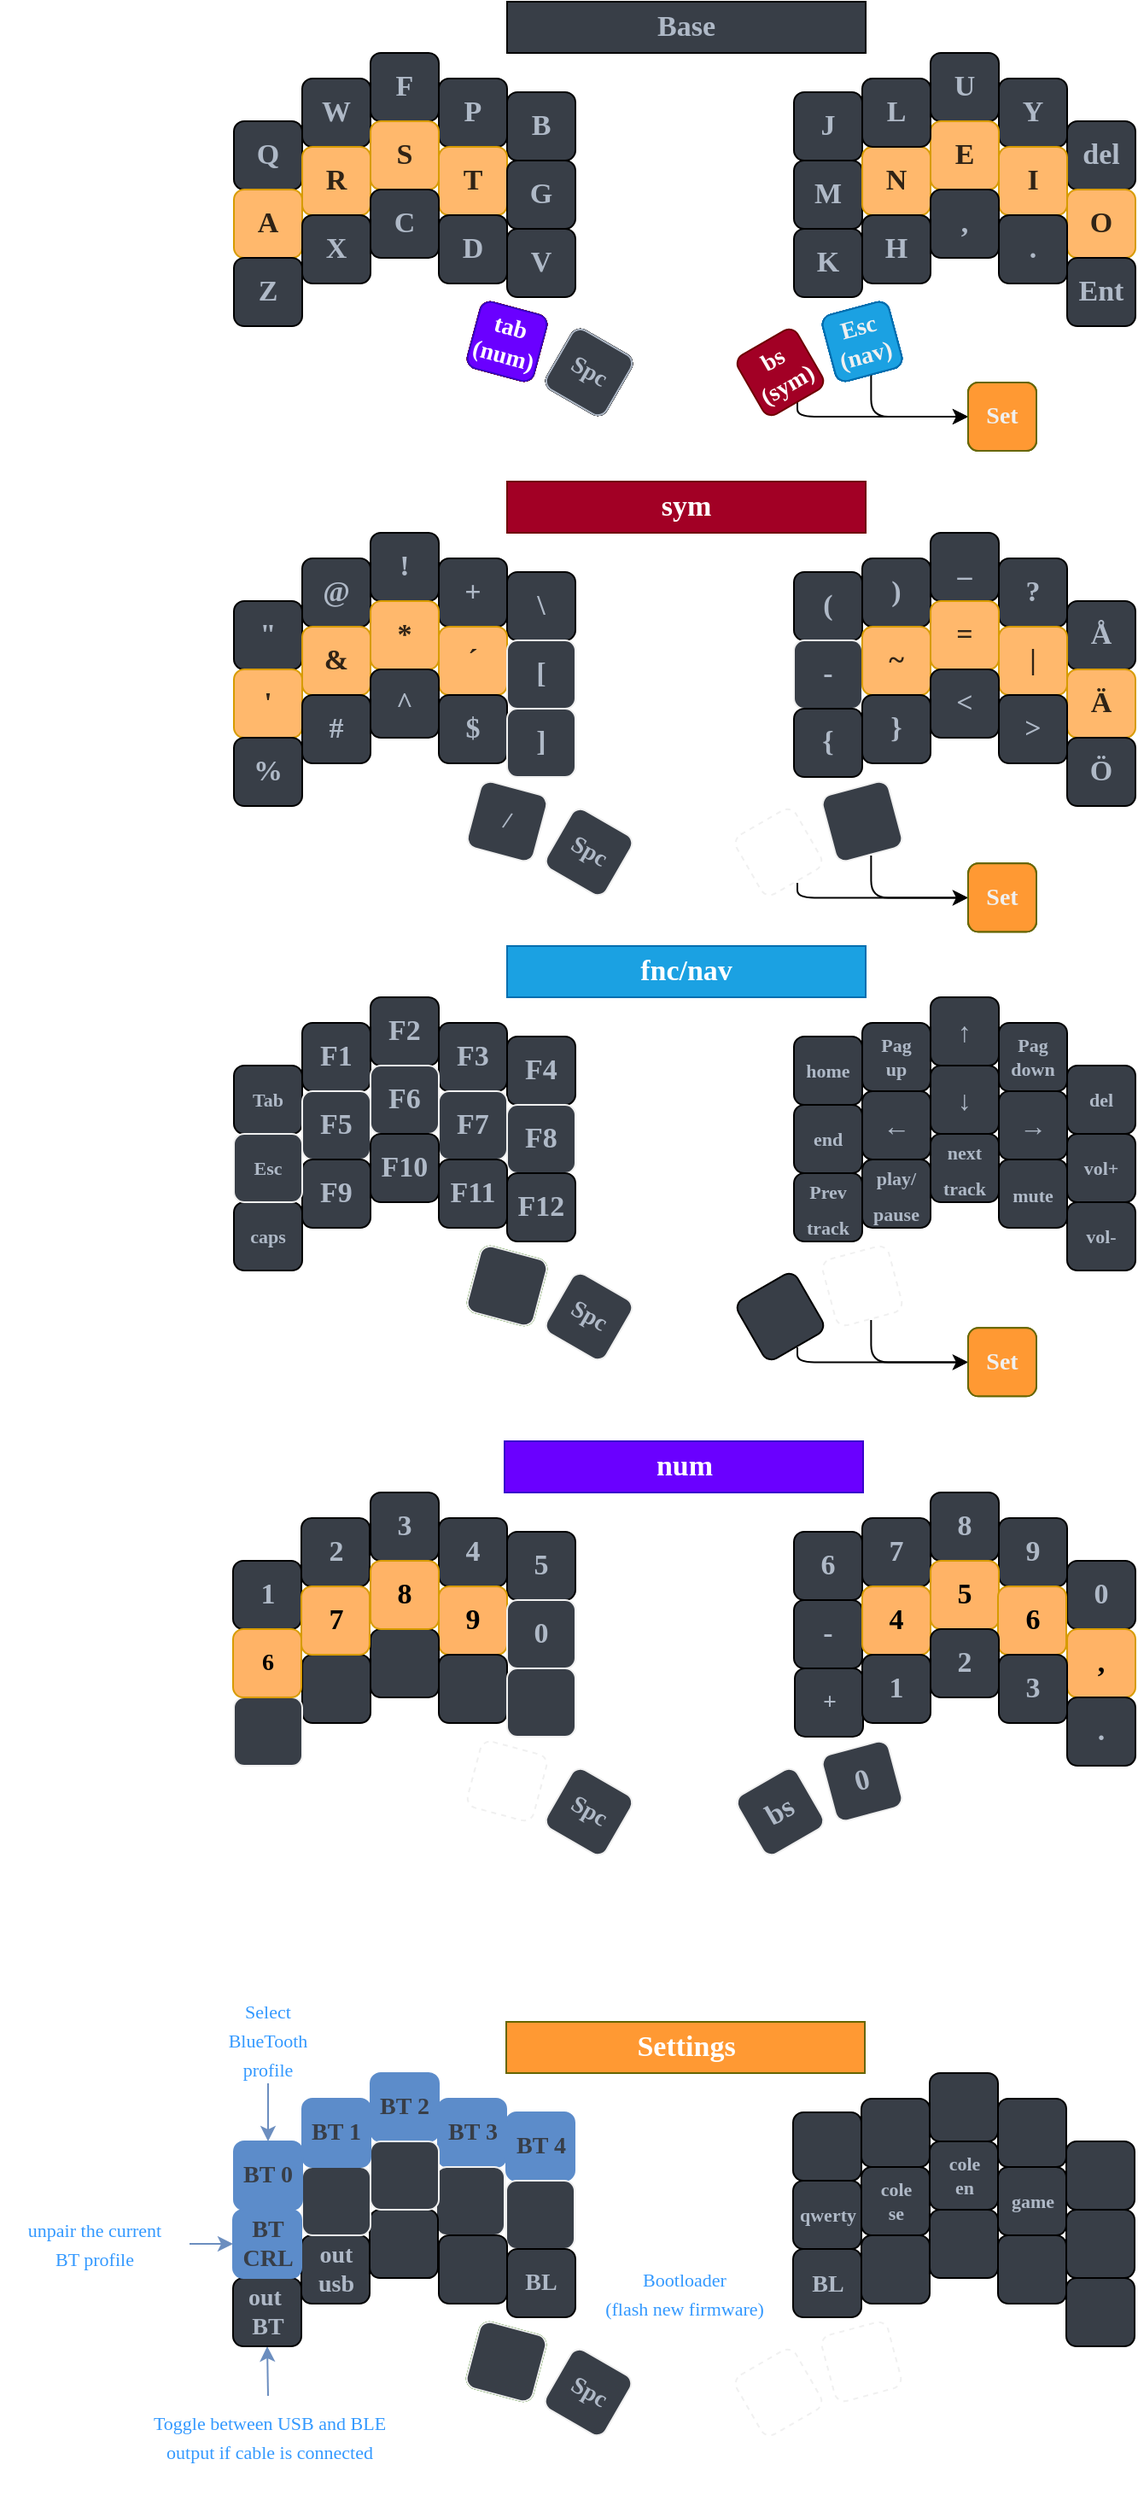 <mxfile version="20.8.20" type="github">
  <diagram name="Gaming" id="bxgiygMoMi77h8SDAmmC">
    <mxGraphModel dx="1674" dy="807" grid="1" gridSize="10" guides="1" tooltips="1" connect="1" arrows="1" fold="1" page="0" pageScale="1" pageWidth="827" pageHeight="1169" math="0" shadow="0">
      <root>
        <mxCell id="LT-kfasHor7iDB0tDRMl-0" />
        <mxCell id="LT-kfasHor7iDB0tDRMl-1" parent="LT-kfasHor7iDB0tDRMl-0" />
        <mxCell id="LT-kfasHor7iDB0tDRMl-2" value="Q" style="whiteSpace=wrap;html=1;aspect=fixed;fontSize=17;fontFamily=Verdana;fontStyle=1;fontColor=#AFB9C7;fillColor=#383E47;rounded=1;" parent="LT-kfasHor7iDB0tDRMl-1" vertex="1">
          <mxGeometry x="150" y="137" width="40" height="40" as="geometry" />
        </mxCell>
        <mxCell id="LT-kfasHor7iDB0tDRMl-3" value="W" style="whiteSpace=wrap;html=1;aspect=fixed;fontSize=17;fontFamily=Verdana;fontStyle=1;fontColor=#AFB9C7;fillColor=#383E47;rounded=1;" parent="LT-kfasHor7iDB0tDRMl-1" vertex="1">
          <mxGeometry x="190" y="112" width="40" height="40" as="geometry" />
        </mxCell>
        <mxCell id="LT-kfasHor7iDB0tDRMl-4" value="F" style="whiteSpace=wrap;html=1;aspect=fixed;fontSize=17;fontFamily=Verdana;fontStyle=1;fontColor=#AFB9C7;fillColor=#383E47;rounded=1;" parent="LT-kfasHor7iDB0tDRMl-1" vertex="1">
          <mxGeometry x="230" y="97" width="40" height="40" as="geometry" />
        </mxCell>
        <mxCell id="LT-kfasHor7iDB0tDRMl-5" value="P" style="whiteSpace=wrap;html=1;aspect=fixed;fontSize=17;fontFamily=Verdana;fontStyle=1;fontColor=#AFB9C7;fillColor=#383E47;rounded=1;" parent="LT-kfasHor7iDB0tDRMl-1" vertex="1">
          <mxGeometry x="270" y="112" width="40" height="40" as="geometry" />
        </mxCell>
        <mxCell id="LT-kfasHor7iDB0tDRMl-6" value="B" style="whiteSpace=wrap;html=1;aspect=fixed;fontSize=17;fontFamily=Verdana;fontStyle=1;fontColor=#AFB9C7;fillColor=#383E47;rounded=1;" parent="LT-kfasHor7iDB0tDRMl-1" vertex="1">
          <mxGeometry x="310" y="120" width="40" height="40" as="geometry" />
        </mxCell>
        <mxCell id="LT-kfasHor7iDB0tDRMl-7" value="A" style="whiteSpace=wrap;html=1;aspect=fixed;fontSize=17;fontFamily=Verdana;fontStyle=1;fontColor=#302316;fillColor=#FFB86C;rounded=1;strokeColor=#D79B00;" parent="LT-kfasHor7iDB0tDRMl-1" vertex="1">
          <mxGeometry x="150" y="177" width="40" height="40" as="geometry" />
        </mxCell>
        <mxCell id="LT-kfasHor7iDB0tDRMl-8" value="R" style="whiteSpace=wrap;html=1;aspect=fixed;fontSize=17;fontFamily=Verdana;fontStyle=1;fontColor=#302316;fillColor=#FFB86C;rounded=1;strokeColor=#D79B00;" parent="LT-kfasHor7iDB0tDRMl-1" vertex="1">
          <mxGeometry x="190" y="152" width="40" height="40" as="geometry" />
        </mxCell>
        <mxCell id="LT-kfasHor7iDB0tDRMl-9" value="S" style="whiteSpace=wrap;html=1;aspect=fixed;fontSize=17;fontFamily=Verdana;fontStyle=1;fontColor=#302316;fillColor=#FFB86C;rounded=1;strokeColor=#D79B00;" parent="LT-kfasHor7iDB0tDRMl-1" vertex="1">
          <mxGeometry x="230" y="137" width="40" height="40" as="geometry" />
        </mxCell>
        <mxCell id="LT-kfasHor7iDB0tDRMl-10" value="T" style="whiteSpace=wrap;html=1;aspect=fixed;fontSize=17;fontFamily=Verdana;fontStyle=1;fontColor=#302316;fillColor=#FFB86C;rounded=1;strokeColor=#D79B00;" parent="LT-kfasHor7iDB0tDRMl-1" vertex="1">
          <mxGeometry x="270" y="152" width="40" height="40" as="geometry" />
        </mxCell>
        <mxCell id="LT-kfasHor7iDB0tDRMl-11" value="G" style="whiteSpace=wrap;html=1;aspect=fixed;fontSize=17;fontFamily=Verdana;fontStyle=1;fontColor=#AFB9C7;fillColor=#383E47;rounded=1;" parent="LT-kfasHor7iDB0tDRMl-1" vertex="1">
          <mxGeometry x="310" y="160" width="40" height="40" as="geometry" />
        </mxCell>
        <mxCell id="LT-kfasHor7iDB0tDRMl-12" value="Z" style="whiteSpace=wrap;html=1;aspect=fixed;fontSize=17;fontFamily=Verdana;fontStyle=1;fontColor=#AFB9C7;fillColor=#383E47;rounded=1;" parent="LT-kfasHor7iDB0tDRMl-1" vertex="1">
          <mxGeometry x="150" y="217" width="40" height="40" as="geometry" />
        </mxCell>
        <mxCell id="LT-kfasHor7iDB0tDRMl-13" value="X" style="whiteSpace=wrap;html=1;aspect=fixed;fontSize=17;fontFamily=Verdana;fontStyle=1;fontColor=#AFB9C7;fillColor=#383E47;rounded=1;" parent="LT-kfasHor7iDB0tDRMl-1" vertex="1">
          <mxGeometry x="190" y="192" width="40" height="40" as="geometry" />
        </mxCell>
        <mxCell id="LT-kfasHor7iDB0tDRMl-14" value="C" style="whiteSpace=wrap;html=1;aspect=fixed;fontSize=17;fontFamily=Verdana;fontStyle=1;fontColor=#AFB9C7;fillColor=#383E47;rounded=1;" parent="LT-kfasHor7iDB0tDRMl-1" vertex="1">
          <mxGeometry x="230" y="177" width="40" height="40" as="geometry" />
        </mxCell>
        <mxCell id="LT-kfasHor7iDB0tDRMl-15" value="D" style="whiteSpace=wrap;html=1;aspect=fixed;fontSize=17;fontFamily=Verdana;fontStyle=1;fontColor=#AFB9C7;fillColor=#383E47;rounded=1;" parent="LT-kfasHor7iDB0tDRMl-1" vertex="1">
          <mxGeometry x="270" y="192" width="40" height="40" as="geometry" />
        </mxCell>
        <mxCell id="LT-kfasHor7iDB0tDRMl-16" value="V" style="whiteSpace=wrap;html=1;aspect=fixed;fontSize=17;fontFamily=Verdana;fontStyle=1;fontColor=#AFB9C7;fillColor=#383E47;rounded=1;" parent="LT-kfasHor7iDB0tDRMl-1" vertex="1">
          <mxGeometry x="310" y="200" width="40" height="40" as="geometry" />
        </mxCell>
        <mxCell id="LT-kfasHor7iDB0tDRMl-17" value="Sym" style="whiteSpace=wrap;html=1;aspect=fixed;rotation=15;fontSize=17;fontFamily=Verdana;fontStyle=1;fillColor=#a20025;strokeColor=#6F0000;fontColor=#ffffff;rounded=1;" parent="LT-kfasHor7iDB0tDRMl-1" vertex="1">
          <mxGeometry x="290" y="246" width="40" height="40" as="geometry" />
        </mxCell>
        <mxCell id="LT-kfasHor7iDB0tDRMl-18" value="Spc" style="whiteSpace=wrap;html=1;aspect=fixed;rotation=30;fontSize=17;fontFamily=Verdana;fontStyle=1;fontColor=#AFB9C7;fillColor=#383E47;rounded=1;align=center;verticalAlign=middle;" parent="LT-kfasHor7iDB0tDRMl-1" vertex="1">
          <mxGeometry x="338" y="264" width="40" height="40" as="geometry" />
        </mxCell>
        <mxCell id="LT-kfasHor7iDB0tDRMl-19" value="J" style="whiteSpace=wrap;html=1;aspect=fixed;fontSize=17;fontFamily=Verdana;fontStyle=1;fontColor=#AFB9C7;fillColor=#383E47;rounded=1;" parent="LT-kfasHor7iDB0tDRMl-1" vertex="1">
          <mxGeometry x="478" y="120" width="40" height="40" as="geometry" />
        </mxCell>
        <mxCell id="LT-kfasHor7iDB0tDRMl-20" value="U" style="whiteSpace=wrap;html=1;aspect=fixed;fontSize=17;fontFamily=Verdana;fontStyle=1;fontColor=#AFB9C7;fillColor=#383E47;rounded=1;" parent="LT-kfasHor7iDB0tDRMl-1" vertex="1">
          <mxGeometry x="558" y="97" width="40" height="40" as="geometry" />
        </mxCell>
        <mxCell id="LT-kfasHor7iDB0tDRMl-21" value="Y" style="whiteSpace=wrap;html=1;aspect=fixed;fontSize=17;fontFamily=Verdana;fontStyle=1;fontColor=#AFB9C7;fillColor=#383E47;rounded=1;" parent="LT-kfasHor7iDB0tDRMl-1" vertex="1">
          <mxGeometry x="598" y="112" width="40" height="40" as="geometry" />
        </mxCell>
        <mxCell id="LT-kfasHor7iDB0tDRMl-22" value="del" style="whiteSpace=wrap;html=1;aspect=fixed;fontSize=17;fontFamily=Verdana;fontStyle=1;fontColor=#AFB9C7;fillColor=#383E47;rounded=1;" parent="LT-kfasHor7iDB0tDRMl-1" vertex="1">
          <mxGeometry x="638" y="137" width="40" height="40" as="geometry" />
        </mxCell>
        <mxCell id="LT-kfasHor7iDB0tDRMl-23" value="M" style="whiteSpace=wrap;html=1;aspect=fixed;fontSize=17;fontFamily=Verdana;fontStyle=1;fontColor=#AFB9C7;fillColor=#383E47;rounded=1;" parent="LT-kfasHor7iDB0tDRMl-1" vertex="1">
          <mxGeometry x="478" y="160" width="40" height="40" as="geometry" />
        </mxCell>
        <mxCell id="LT-kfasHor7iDB0tDRMl-24" value="N" style="whiteSpace=wrap;html=1;aspect=fixed;fontSize=17;fontFamily=Verdana;fontStyle=1;fontColor=#302316;fillColor=#FFB86C;rounded=1;strokeColor=#D79B00;" parent="LT-kfasHor7iDB0tDRMl-1" vertex="1">
          <mxGeometry x="518" y="152" width="40" height="40" as="geometry" />
        </mxCell>
        <mxCell id="LT-kfasHor7iDB0tDRMl-25" value="E" style="whiteSpace=wrap;html=1;aspect=fixed;fontSize=17;fontFamily=Verdana;fontStyle=1;fontColor=#302316;fillColor=#FFB86C;rounded=1;strokeColor=#D79B00;" parent="LT-kfasHor7iDB0tDRMl-1" vertex="1">
          <mxGeometry x="558" y="137" width="40" height="40" as="geometry" />
        </mxCell>
        <mxCell id="LT-kfasHor7iDB0tDRMl-26" value="I" style="whiteSpace=wrap;html=1;aspect=fixed;fontSize=17;fontFamily=Verdana;fontStyle=1;fontColor=#302316;fillColor=#FFB86C;rounded=1;strokeColor=#D79B00;" parent="LT-kfasHor7iDB0tDRMl-1" vertex="1">
          <mxGeometry x="598" y="152" width="40" height="40" as="geometry" />
        </mxCell>
        <mxCell id="LT-kfasHor7iDB0tDRMl-27" value="O" style="whiteSpace=wrap;html=1;aspect=fixed;fontSize=17;fontFamily=Verdana;fontStyle=1;fontColor=#302316;fillColor=#FFB86C;rounded=1;strokeColor=#D79B00;" parent="LT-kfasHor7iDB0tDRMl-1" vertex="1">
          <mxGeometry x="638" y="177" width="40" height="40" as="geometry" />
        </mxCell>
        <mxCell id="LT-kfasHor7iDB0tDRMl-28" value="K" style="whiteSpace=wrap;html=1;aspect=fixed;fontSize=17;fontFamily=Verdana;fontStyle=1;fontColor=#AFB9C7;fillColor=#383E47;rounded=1;" parent="LT-kfasHor7iDB0tDRMl-1" vertex="1">
          <mxGeometry x="478" y="200" width="40" height="40" as="geometry" />
        </mxCell>
        <mxCell id="LT-kfasHor7iDB0tDRMl-29" value="H" style="whiteSpace=wrap;html=1;aspect=fixed;fontSize=17;fontFamily=Verdana;fontStyle=1;fontColor=#AFB9C7;fillColor=#383E47;rounded=1;" parent="LT-kfasHor7iDB0tDRMl-1" vertex="1">
          <mxGeometry x="518" y="192" width="40" height="40" as="geometry" />
        </mxCell>
        <mxCell id="LT-kfasHor7iDB0tDRMl-30" value="," style="whiteSpace=wrap;html=1;aspect=fixed;fontSize=17;fontFamily=Verdana;fontStyle=1;fontColor=#AFB9C7;fillColor=#383E47;rounded=1;" parent="LT-kfasHor7iDB0tDRMl-1" vertex="1">
          <mxGeometry x="558" y="177" width="40" height="40" as="geometry" />
        </mxCell>
        <mxCell id="LT-kfasHor7iDB0tDRMl-31" value="." style="whiteSpace=wrap;html=1;aspect=fixed;fontSize=17;fontFamily=Verdana;fontStyle=1;fontColor=#AFB9C7;fillColor=#383E47;rounded=1;" parent="LT-kfasHor7iDB0tDRMl-1" vertex="1">
          <mxGeometry x="598" y="192" width="40" height="40" as="geometry" />
        </mxCell>
        <mxCell id="LT-kfasHor7iDB0tDRMl-32" value="Ent" style="whiteSpace=wrap;html=1;aspect=fixed;fontSize=17;fontFamily=Verdana;fontStyle=1;fontColor=#AFB9C7;fillColor=#383E47;rounded=1;" parent="LT-kfasHor7iDB0tDRMl-1" vertex="1">
          <mxGeometry x="638" y="217" width="40" height="40" as="geometry" />
        </mxCell>
        <mxCell id="LT-kfasHor7iDB0tDRMl-33" value="fnc&lt;br&gt;nav" style="whiteSpace=wrap;html=1;aspect=fixed;rotation=-15;fontSize=17;fontFamily=Verdana;fontStyle=1;fillColor=#1ba1e2;strokeColor=#006EAF;fontColor=#ffffff;rounded=1;" parent="LT-kfasHor7iDB0tDRMl-1" vertex="1">
          <mxGeometry x="498" y="246" width="40" height="40" as="geometry" />
        </mxCell>
        <mxCell id="LT-kfasHor7iDB0tDRMl-34" value="&lt;b&gt;Base&lt;/b&gt;" style="rounded=0;whiteSpace=wrap;html=1;fontFamily=Verdana;fontSize=17;fontColor=#AFB9C7;fillColor=#383E47;" parent="LT-kfasHor7iDB0tDRMl-1" vertex="1">
          <mxGeometry x="310" y="67" width="210" height="30" as="geometry" />
        </mxCell>
        <mxCell id="LT-kfasHor7iDB0tDRMl-35" value="&quot;" style="whiteSpace=wrap;html=1;aspect=fixed;fontSize=17;fontFamily=Verdana;fontStyle=1;fontColor=#AFB9C7;fillColor=#383E47;rounded=1;" parent="LT-kfasHor7iDB0tDRMl-1" vertex="1">
          <mxGeometry x="150" y="418" width="40" height="40" as="geometry" />
        </mxCell>
        <mxCell id="LT-kfasHor7iDB0tDRMl-36" value="@" style="whiteSpace=wrap;html=1;aspect=fixed;fontSize=17;fontFamily=Verdana;fontStyle=1;fontColor=#AFB9C7;fillColor=#383E47;rounded=1;" parent="LT-kfasHor7iDB0tDRMl-1" vertex="1">
          <mxGeometry x="190" y="393" width="40" height="40" as="geometry" />
        </mxCell>
        <mxCell id="LT-kfasHor7iDB0tDRMl-37" value="!" style="whiteSpace=wrap;html=1;aspect=fixed;fontSize=17;fontFamily=Verdana;fontStyle=1;fontColor=#AFB9C7;fillColor=#383E47;rounded=1;" parent="LT-kfasHor7iDB0tDRMl-1" vertex="1">
          <mxGeometry x="230" y="378" width="40" height="40" as="geometry" />
        </mxCell>
        <mxCell id="LT-kfasHor7iDB0tDRMl-38" value="+" style="whiteSpace=wrap;html=1;aspect=fixed;fontSize=17;fontFamily=Verdana;fontStyle=1;fontColor=#AFB9C7;fillColor=#383E47;rounded=1;" parent="LT-kfasHor7iDB0tDRMl-1" vertex="1">
          <mxGeometry x="270" y="393" width="40" height="40" as="geometry" />
        </mxCell>
        <mxCell id="LT-kfasHor7iDB0tDRMl-39" value="\" style="whiteSpace=wrap;html=1;aspect=fixed;fontSize=17;fontFamily=Verdana;fontStyle=1;fontColor=#AFB9C7;fillColor=#383E47;rounded=1;" parent="LT-kfasHor7iDB0tDRMl-1" vertex="1">
          <mxGeometry x="310" y="401" width="40" height="40" as="geometry" />
        </mxCell>
        <mxCell id="LT-kfasHor7iDB0tDRMl-40" value="&#39;" style="whiteSpace=wrap;html=1;aspect=fixed;fontSize=17;fontFamily=Verdana;fontStyle=1;fontColor=#302316;fillColor=#FFB86C;rounded=1;strokeColor=#D79B00;" parent="LT-kfasHor7iDB0tDRMl-1" vertex="1">
          <mxGeometry x="150" y="458" width="40" height="40" as="geometry" />
        </mxCell>
        <mxCell id="LT-kfasHor7iDB0tDRMl-41" value="&amp;amp;" style="whiteSpace=wrap;html=1;aspect=fixed;fontSize=17;fontFamily=Verdana;fontStyle=1;fontColor=#302316;fillColor=#FFB86C;rounded=1;strokeColor=#D79B00;" parent="LT-kfasHor7iDB0tDRMl-1" vertex="1">
          <mxGeometry x="190" y="433" width="40" height="40" as="geometry" />
        </mxCell>
        <mxCell id="LT-kfasHor7iDB0tDRMl-42" value="*" style="whiteSpace=wrap;html=1;aspect=fixed;fontSize=17;fontFamily=Verdana;fontStyle=1;fontColor=#302316;fillColor=#FFB86C;rounded=1;strokeColor=#D79B00;" parent="LT-kfasHor7iDB0tDRMl-1" vertex="1">
          <mxGeometry x="230" y="418" width="40" height="40" as="geometry" />
        </mxCell>
        <mxCell id="LT-kfasHor7iDB0tDRMl-43" value="´" style="whiteSpace=wrap;html=1;aspect=fixed;fontSize=17;fontFamily=Verdana;fontStyle=1;fontColor=#302316;fillColor=#FFB86C;rounded=1;strokeColor=#D79B00;" parent="LT-kfasHor7iDB0tDRMl-1" vertex="1">
          <mxGeometry x="270" y="433" width="40" height="40" as="geometry" />
        </mxCell>
        <mxCell id="LT-kfasHor7iDB0tDRMl-44" value="[" style="whiteSpace=wrap;html=1;aspect=fixed;fontSize=17;fontFamily=Verdana;fontStyle=1;fontColor=#AFB9C7;fillColor=#383E47;rounded=1;strokeColor=#F0F0F0;" parent="LT-kfasHor7iDB0tDRMl-1" vertex="1">
          <mxGeometry x="310" y="441" width="40" height="40" as="geometry" />
        </mxCell>
        <mxCell id="LT-kfasHor7iDB0tDRMl-45" value="%" style="whiteSpace=wrap;html=1;aspect=fixed;fontSize=17;fontFamily=Verdana;fontStyle=1;fontColor=#AFB9C7;fillColor=#383E47;rounded=1;" parent="LT-kfasHor7iDB0tDRMl-1" vertex="1">
          <mxGeometry x="150" y="498" width="40" height="40" as="geometry" />
        </mxCell>
        <mxCell id="LT-kfasHor7iDB0tDRMl-46" value="#" style="whiteSpace=wrap;html=1;aspect=fixed;fontSize=17;fontFamily=Verdana;fontStyle=1;fontColor=#AFB9C7;fillColor=#383E47;rounded=1;" parent="LT-kfasHor7iDB0tDRMl-1" vertex="1">
          <mxGeometry x="190" y="473" width="40" height="40" as="geometry" />
        </mxCell>
        <mxCell id="LT-kfasHor7iDB0tDRMl-47" value="^" style="whiteSpace=wrap;html=1;aspect=fixed;fontSize=17;fontFamily=Verdana;fontStyle=1;fontColor=#AFB9C7;fillColor=#383E47;rounded=1;" parent="LT-kfasHor7iDB0tDRMl-1" vertex="1">
          <mxGeometry x="230" y="458" width="40" height="40" as="geometry" />
        </mxCell>
        <mxCell id="LT-kfasHor7iDB0tDRMl-48" value="$" style="whiteSpace=wrap;html=1;aspect=fixed;fontSize=17;fontFamily=Verdana;fontStyle=1;fontColor=#AFB9C7;fillColor=#383E47;rounded=1;" parent="LT-kfasHor7iDB0tDRMl-1" vertex="1">
          <mxGeometry x="270" y="473" width="40" height="40" as="geometry" />
        </mxCell>
        <mxCell id="LT-kfasHor7iDB0tDRMl-49" value="]" style="whiteSpace=wrap;html=1;aspect=fixed;fontSize=17;fontFamily=Verdana;fontStyle=1;fontColor=#AFB9C7;fillColor=#383E47;rounded=1;strokeColor=#F0F0F0;" parent="LT-kfasHor7iDB0tDRMl-1" vertex="1">
          <mxGeometry x="310" y="481" width="40" height="40" as="geometry" />
        </mxCell>
        <mxCell id="LT-kfasHor7iDB0tDRMl-50" value="&lt;font color=&quot;#afb9c7&quot;&gt;/&lt;/font&gt;" style="whiteSpace=wrap;html=1;aspect=fixed;rotation=15;fontSize=14;fontFamily=Verdana;fontStyle=1;fontColor=#ffffff;fillColor=#383E47;strokeColor=#F0F0F0;rounded=1;" parent="LT-kfasHor7iDB0tDRMl-1" vertex="1">
          <mxGeometry x="290" y="527" width="40" height="40" as="geometry" />
        </mxCell>
        <mxCell id="LT-kfasHor7iDB0tDRMl-51" value="(" style="whiteSpace=wrap;html=1;aspect=fixed;fontSize=17;fontFamily=Verdana;fontStyle=1;fontColor=#AFB9C7;fillColor=#383E47;rounded=1;" parent="LT-kfasHor7iDB0tDRMl-1" vertex="1">
          <mxGeometry x="478" y="401" width="40" height="40" as="geometry" />
        </mxCell>
        <mxCell id="LT-kfasHor7iDB0tDRMl-52" value=")" style="whiteSpace=wrap;html=1;aspect=fixed;fontSize=17;fontFamily=Verdana;fontStyle=1;fontColor=#AFB9C7;fillColor=#383E47;rounded=1;" parent="LT-kfasHor7iDB0tDRMl-1" vertex="1">
          <mxGeometry x="518" y="393" width="40" height="40" as="geometry" />
        </mxCell>
        <mxCell id="LT-kfasHor7iDB0tDRMl-53" value="_" style="whiteSpace=wrap;html=1;aspect=fixed;fontSize=17;fontFamily=Verdana;fontStyle=1;fontColor=#AFB9C7;fillColor=#383E47;rounded=1;" parent="LT-kfasHor7iDB0tDRMl-1" vertex="1">
          <mxGeometry x="558" y="378" width="40" height="40" as="geometry" />
        </mxCell>
        <mxCell id="LT-kfasHor7iDB0tDRMl-54" value="?" style="whiteSpace=wrap;html=1;aspect=fixed;fontSize=17;fontFamily=Verdana;fontStyle=1;fontColor=#AFB9C7;fillColor=#383E47;rounded=1;" parent="LT-kfasHor7iDB0tDRMl-1" vertex="1">
          <mxGeometry x="598" y="393" width="40" height="40" as="geometry" />
        </mxCell>
        <mxCell id="LT-kfasHor7iDB0tDRMl-55" value="Å" style="whiteSpace=wrap;html=1;aspect=fixed;fontSize=17;fontFamily=Verdana;fontStyle=1;fontColor=#AFB9C7;fillColor=#383E47;rounded=1;" parent="LT-kfasHor7iDB0tDRMl-1" vertex="1">
          <mxGeometry x="638" y="418" width="40" height="40" as="geometry" />
        </mxCell>
        <mxCell id="LT-kfasHor7iDB0tDRMl-56" value="-" style="whiteSpace=wrap;html=1;aspect=fixed;fontSize=17;fontFamily=Verdana;fontStyle=1;fontColor=#AFB9C7;fillColor=#383E47;rounded=1;strokeColor=#F0F0F0;" parent="LT-kfasHor7iDB0tDRMl-1" vertex="1">
          <mxGeometry x="478" y="441" width="40" height="40" as="geometry" />
        </mxCell>
        <mxCell id="LT-kfasHor7iDB0tDRMl-57" value="~" style="whiteSpace=wrap;html=1;aspect=fixed;fontSize=17;fontFamily=Verdana;fontStyle=1;fontColor=#302316;fillColor=#FFB86C;rounded=1;strokeColor=#D79B00;" parent="LT-kfasHor7iDB0tDRMl-1" vertex="1">
          <mxGeometry x="518" y="433" width="40" height="40" as="geometry" />
        </mxCell>
        <mxCell id="LT-kfasHor7iDB0tDRMl-58" value="=" style="whiteSpace=wrap;html=1;aspect=fixed;fontSize=17;fontFamily=Verdana;fontStyle=1;fontColor=#302316;fillColor=#FFB86C;rounded=1;strokeColor=#D79B00;" parent="LT-kfasHor7iDB0tDRMl-1" vertex="1">
          <mxGeometry x="558" y="418" width="40" height="40" as="geometry" />
        </mxCell>
        <mxCell id="LT-kfasHor7iDB0tDRMl-59" value="|" style="whiteSpace=wrap;html=1;aspect=fixed;fontSize=17;fontFamily=Verdana;fontStyle=1;fontColor=#302316;fillColor=#FFB86C;rounded=1;strokeColor=#D79B00;" parent="LT-kfasHor7iDB0tDRMl-1" vertex="1">
          <mxGeometry x="598" y="433" width="40" height="40" as="geometry" />
        </mxCell>
        <mxCell id="LT-kfasHor7iDB0tDRMl-60" value="Ä" style="whiteSpace=wrap;html=1;aspect=fixed;fontSize=17;fontFamily=Verdana;fontStyle=1;fontColor=#302316;fillColor=#FFB86C;rounded=1;strokeColor=#D79B00;" parent="LT-kfasHor7iDB0tDRMl-1" vertex="1">
          <mxGeometry x="638" y="458" width="40" height="40" as="geometry" />
        </mxCell>
        <mxCell id="LT-kfasHor7iDB0tDRMl-61" value="{" style="whiteSpace=wrap;html=1;aspect=fixed;fontSize=17;fontFamily=Verdana;fontStyle=1;fontColor=#AFB9C7;fillColor=#383E47;rounded=1;" parent="LT-kfasHor7iDB0tDRMl-1" vertex="1">
          <mxGeometry x="478" y="481" width="40" height="40" as="geometry" />
        </mxCell>
        <mxCell id="LT-kfasHor7iDB0tDRMl-62" value="}" style="whiteSpace=wrap;html=1;aspect=fixed;fontSize=17;fontFamily=Verdana;fontStyle=1;fontColor=#AFB9C7;fillColor=#383E47;rounded=1;" parent="LT-kfasHor7iDB0tDRMl-1" vertex="1">
          <mxGeometry x="518" y="473" width="40" height="40" as="geometry" />
        </mxCell>
        <mxCell id="LT-kfasHor7iDB0tDRMl-63" value="&amp;lt;" style="whiteSpace=wrap;html=1;aspect=fixed;fontSize=17;fontFamily=Verdana;fontStyle=1;fontColor=#AFB9C7;fillColor=#383E47;rounded=1;" parent="LT-kfasHor7iDB0tDRMl-1" vertex="1">
          <mxGeometry x="558" y="458" width="40" height="40" as="geometry" />
        </mxCell>
        <mxCell id="LT-kfasHor7iDB0tDRMl-64" value="&amp;gt;" style="whiteSpace=wrap;html=1;aspect=fixed;fontSize=17;fontFamily=Verdana;fontStyle=1;fontColor=#AFB9C7;fillColor=#383E47;rounded=1;" parent="LT-kfasHor7iDB0tDRMl-1" vertex="1">
          <mxGeometry x="598" y="473" width="40" height="40" as="geometry" />
        </mxCell>
        <mxCell id="LT-kfasHor7iDB0tDRMl-65" value="Ö" style="whiteSpace=wrap;html=1;aspect=fixed;fontSize=17;fontFamily=Verdana;fontStyle=1;fontColor=#AFB9C7;fillColor=#383E47;rounded=1;" parent="LT-kfasHor7iDB0tDRMl-1" vertex="1">
          <mxGeometry x="638" y="498" width="40" height="40" as="geometry" />
        </mxCell>
        <mxCell id="LT-kfasHor7iDB0tDRMl-66" value="&lt;font color=&quot;#ffffff&quot; style=&quot;font-size: 14px;&quot;&gt;&lt;br style=&quot;font-size: 14px;&quot;&gt;&lt;/font&gt;" style="whiteSpace=wrap;html=1;aspect=fixed;rotation=-15;fontSize=14;fontFamily=Verdana;fontStyle=1;fontColor=#333333;fillColor=#383E47;strokeColor=#F0F0F0;shadow=0;sketch=0;rounded=1;glass=0;labelBackgroundColor=none;" parent="LT-kfasHor7iDB0tDRMl-1" vertex="1">
          <mxGeometry x="498" y="527" width="40" height="40" as="geometry" />
        </mxCell>
        <mxCell id="LT-kfasHor7iDB0tDRMl-67" value="&lt;b&gt;fnc/nav&lt;/b&gt;" style="rounded=0;whiteSpace=wrap;html=1;fontFamily=Verdana;fontSize=17;fillColor=#1ba1e2;strokeColor=#006EAF;fontStyle=0;fontColor=#ffffff;" parent="LT-kfasHor7iDB0tDRMl-1" vertex="1">
          <mxGeometry x="310" y="620" width="210" height="30" as="geometry" />
        </mxCell>
        <mxCell id="LT-kfasHor7iDB0tDRMl-68" value="Tab" style="whiteSpace=wrap;html=1;aspect=fixed;fontSize=11;fontFamily=Verdana;fontStyle=1;fontColor=#AFB9C7;fillColor=#383E47;rounded=1;" parent="LT-kfasHor7iDB0tDRMl-1" vertex="1">
          <mxGeometry x="150" y="690" width="40" height="40" as="geometry" />
        </mxCell>
        <mxCell id="LT-kfasHor7iDB0tDRMl-69" value="F1" style="whiteSpace=wrap;html=1;aspect=fixed;fontSize=17;fontFamily=Verdana;fontStyle=1;fontColor=#AFB9C7;fillColor=#383E47;rounded=1;" parent="LT-kfasHor7iDB0tDRMl-1" vertex="1">
          <mxGeometry x="190" y="665" width="40" height="40" as="geometry" />
        </mxCell>
        <mxCell id="LT-kfasHor7iDB0tDRMl-70" value="F2" style="whiteSpace=wrap;html=1;aspect=fixed;fontSize=17;fontFamily=Verdana;fontStyle=1;fontColor=#AFB9C7;fillColor=#383E47;rounded=1;" parent="LT-kfasHor7iDB0tDRMl-1" vertex="1">
          <mxGeometry x="230" y="650" width="40" height="40" as="geometry" />
        </mxCell>
        <mxCell id="LT-kfasHor7iDB0tDRMl-71" value="F3" style="whiteSpace=wrap;html=1;aspect=fixed;fontSize=17;fontFamily=Verdana;fontStyle=1;fontColor=#AFB9C7;fillColor=#383E47;rounded=1;" parent="LT-kfasHor7iDB0tDRMl-1" vertex="1">
          <mxGeometry x="270" y="665" width="40" height="40" as="geometry" />
        </mxCell>
        <mxCell id="LT-kfasHor7iDB0tDRMl-72" value="F4" style="whiteSpace=wrap;html=1;aspect=fixed;fontSize=17;fontFamily=Verdana;fontStyle=1;fontColor=#AFB9C7;fillColor=#383E47;rounded=1;" parent="LT-kfasHor7iDB0tDRMl-1" vertex="1">
          <mxGeometry x="310" y="673" width="40" height="40" as="geometry" />
        </mxCell>
        <mxCell id="LT-kfasHor7iDB0tDRMl-73" value="F5" style="whiteSpace=wrap;html=1;aspect=fixed;fontSize=17;fontFamily=Verdana;fontStyle=1;fillColor=#383E47;strokeColor=#F0F0F0;fontColor=#AFB9C7;rounded=1;" parent="LT-kfasHor7iDB0tDRMl-1" vertex="1">
          <mxGeometry x="190" y="705" width="40" height="40" as="geometry" />
        </mxCell>
        <mxCell id="LT-kfasHor7iDB0tDRMl-74" value="F6" style="whiteSpace=wrap;html=1;aspect=fixed;fontSize=17;fontFamily=Verdana;fontStyle=1;fillColor=#383E47;strokeColor=#F0F0F0;fontColor=#AFB9C7;rounded=1;" parent="LT-kfasHor7iDB0tDRMl-1" vertex="1">
          <mxGeometry x="230" y="690" width="40" height="40" as="geometry" />
        </mxCell>
        <mxCell id="LT-kfasHor7iDB0tDRMl-75" value="F7" style="whiteSpace=wrap;html=1;aspect=fixed;fontSize=17;fontFamily=Verdana;fontStyle=1;fillColor=#383E47;strokeColor=#F0F0F0;fontColor=#AFB9C7;rounded=1;" parent="LT-kfasHor7iDB0tDRMl-1" vertex="1">
          <mxGeometry x="270" y="705" width="40" height="40" as="geometry" />
        </mxCell>
        <mxCell id="LT-kfasHor7iDB0tDRMl-76" value="F8" style="whiteSpace=wrap;html=1;aspect=fixed;fontSize=17;fontFamily=Verdana;fontStyle=1;fillColor=#383E47;strokeColor=#F0F0F0;fontColor=#AFB9C7;rounded=1;" parent="LT-kfasHor7iDB0tDRMl-1" vertex="1">
          <mxGeometry x="310" y="713" width="40" height="40" as="geometry" />
        </mxCell>
        <mxCell id="LT-kfasHor7iDB0tDRMl-77" value="caps" style="whiteSpace=wrap;html=1;aspect=fixed;fontSize=11;fontFamily=Verdana;fontStyle=1;fontColor=#AFB9C7;fillColor=#383E47;rounded=1;" parent="LT-kfasHor7iDB0tDRMl-1" vertex="1">
          <mxGeometry x="150" y="770" width="40" height="40" as="geometry" />
        </mxCell>
        <mxCell id="LT-kfasHor7iDB0tDRMl-78" value="F9" style="whiteSpace=wrap;html=1;aspect=fixed;fontSize=17;fontFamily=Verdana;fontStyle=1;fontColor=#AFB9C7;fillColor=#383E47;rounded=1;" parent="LT-kfasHor7iDB0tDRMl-1" vertex="1">
          <mxGeometry x="190" y="745" width="40" height="40" as="geometry" />
        </mxCell>
        <mxCell id="LT-kfasHor7iDB0tDRMl-79" value="F10" style="whiteSpace=wrap;html=1;aspect=fixed;fontSize=17;fontFamily=Verdana;fontStyle=1;fontColor=#AFB9C7;fillColor=#383E47;rounded=1;" parent="LT-kfasHor7iDB0tDRMl-1" vertex="1">
          <mxGeometry x="230" y="730" width="40" height="40" as="geometry" />
        </mxCell>
        <mxCell id="LT-kfasHor7iDB0tDRMl-80" value="F11" style="whiteSpace=wrap;html=1;aspect=fixed;fontSize=17;fontFamily=Verdana;fontStyle=1;fontColor=#AFB9C7;fillColor=#383E47;rounded=1;" parent="LT-kfasHor7iDB0tDRMl-1" vertex="1">
          <mxGeometry x="270" y="745" width="40" height="40" as="geometry" />
        </mxCell>
        <mxCell id="LT-kfasHor7iDB0tDRMl-81" value="F12" style="whiteSpace=wrap;html=1;aspect=fixed;fontSize=17;fontFamily=Verdana;fontStyle=1;fontColor=#AFB9C7;fillColor=#383E47;rounded=1;" parent="LT-kfasHor7iDB0tDRMl-1" vertex="1">
          <mxGeometry x="310" y="753" width="40" height="40" as="geometry" />
        </mxCell>
        <mxCell id="LT-kfasHor7iDB0tDRMl-82" value="&lt;span style=&quot;color: rgb(255, 255, 255);&quot;&gt;Ext&lt;/span&gt;" style="whiteSpace=wrap;html=1;aspect=fixed;rotation=15;fontSize=17;fontFamily=Verdana;fontStyle=1;fontColor=#333333;fillColor=#60A917;strokeColor=#2D7600;rounded=1;shadow=0;glass=0;sketch=0;" parent="LT-kfasHor7iDB0tDRMl-1" vertex="1">
          <mxGeometry x="290" y="799" width="40" height="40" as="geometry" />
        </mxCell>
        <mxCell id="LT-kfasHor7iDB0tDRMl-83" value="&lt;div&gt;&lt;font&gt;Spc&lt;/font&gt;&lt;/div&gt;&lt;div&gt;&lt;span style=&quot;font-family: &amp;quot;segoe ui emoji&amp;quot;, &amp;quot;apple color emoji&amp;quot;, &amp;quot;noto color emoji&amp;quot;; font-size: 14px;&quot;&gt;&lt;/span&gt;&lt;/div&gt;&lt;div&gt;&lt;span style=&quot;font-family: &amp;quot;segoe ui emoji&amp;quot;, &amp;quot;apple color emoji&amp;quot;, &amp;quot;noto color emoji&amp;quot;; font-size: 14px;&quot;&gt;&lt;/span&gt;&lt;/div&gt;" style="whiteSpace=wrap;html=1;aspect=fixed;rotation=30;fontSize=14;fontFamily=Verdana;fontStyle=1;fontColor=#AFB9C7;fillColor=#383E47;rounded=1;strokeColor=#F0F0F0;" parent="LT-kfasHor7iDB0tDRMl-1" vertex="1">
          <mxGeometry x="338" y="817" width="40" height="40" as="geometry" />
        </mxCell>
        <mxCell id="LT-kfasHor7iDB0tDRMl-84" value="home" style="whiteSpace=wrap;html=1;aspect=fixed;fontSize=11;fontFamily=Verdana;fontStyle=1;fontColor=#AFB9C7;fillColor=#383E47;rounded=1;" parent="LT-kfasHor7iDB0tDRMl-1" vertex="1">
          <mxGeometry x="478" y="673" width="40" height="40" as="geometry" />
        </mxCell>
        <mxCell id="LT-kfasHor7iDB0tDRMl-85" value="Pag&lt;br&gt;up" style="whiteSpace=wrap;html=1;aspect=fixed;fontSize=11;fontFamily=Verdana;fontStyle=1;fontColor=#AFB9C7;fillColor=#383E47;rounded=1;" parent="LT-kfasHor7iDB0tDRMl-1" vertex="1">
          <mxGeometry x="518" y="665" width="40" height="40" as="geometry" />
        </mxCell>
        <mxCell id="LT-kfasHor7iDB0tDRMl-86" value="&lt;span style=&quot;font-family: &amp;quot;segoe ui emoji&amp;quot;, &amp;quot;apple color emoji&amp;quot;, &amp;quot;noto color emoji&amp;quot;; font-size: 16px;&quot;&gt;↑&lt;/span&gt;" style="whiteSpace=wrap;html=1;aspect=fixed;fontSize=16;fontFamily=Verdana;fontStyle=1;fontColor=#AFB9C7;fillColor=#383E47;rounded=1;" parent="LT-kfasHor7iDB0tDRMl-1" vertex="1">
          <mxGeometry x="558" y="650" width="40" height="40" as="geometry" />
        </mxCell>
        <mxCell id="LT-kfasHor7iDB0tDRMl-87" value="Pag&lt;br&gt;down" style="whiteSpace=wrap;html=1;aspect=fixed;fontSize=11;fontFamily=Verdana;fontStyle=1;fontColor=#AFB9C7;fillColor=#383E47;rounded=1;" parent="LT-kfasHor7iDB0tDRMl-1" vertex="1">
          <mxGeometry x="598" y="665" width="40" height="40" as="geometry" />
        </mxCell>
        <mxCell id="LT-kfasHor7iDB0tDRMl-88" value="&lt;font style=&quot;font-size: 11px;&quot;&gt;del&lt;/font&gt;" style="whiteSpace=wrap;html=1;aspect=fixed;fontSize=11;fontFamily=Verdana;fontStyle=1;fontColor=#AFB9C7;fillColor=#383E47;rounded=1;" parent="LT-kfasHor7iDB0tDRMl-1" vertex="1">
          <mxGeometry x="638" y="690" width="40" height="40" as="geometry" />
        </mxCell>
        <mxCell id="LT-kfasHor7iDB0tDRMl-89" value="end" style="whiteSpace=wrap;html=1;aspect=fixed;fontSize=11;fontFamily=Verdana;fontStyle=1;fontColor=#AFB9C7;fillColor=#383E47;rounded=1;" parent="LT-kfasHor7iDB0tDRMl-1" vertex="1">
          <mxGeometry x="478" y="713" width="40" height="40" as="geometry" />
        </mxCell>
        <mxCell id="LT-kfasHor7iDB0tDRMl-90" value="&lt;span style=&quot;font-family: &amp;quot;segoe ui emoji&amp;quot;, &amp;quot;apple color emoji&amp;quot;, &amp;quot;noto color emoji&amp;quot;; font-size: 16px;&quot;&gt;←&lt;/span&gt;" style="whiteSpace=wrap;html=1;aspect=fixed;fontSize=16;fontFamily=Verdana;fontStyle=1;fontColor=#AFB9C7;fillColor=#383E47;rounded=1;" parent="LT-kfasHor7iDB0tDRMl-1" vertex="1">
          <mxGeometry x="518" y="705" width="40" height="40" as="geometry" />
        </mxCell>
        <mxCell id="LT-kfasHor7iDB0tDRMl-91" value="&lt;span style=&quot;font-family: &amp;quot;segoe ui emoji&amp;quot;, &amp;quot;apple color emoji&amp;quot;, &amp;quot;noto color emoji&amp;quot;; font-size: 16px;&quot;&gt;↓&lt;/span&gt;" style="whiteSpace=wrap;html=1;aspect=fixed;fontSize=16;fontFamily=Verdana;fontStyle=1;fontColor=#AFB9C7;fillColor=#383E47;rounded=1;" parent="LT-kfasHor7iDB0tDRMl-1" vertex="1">
          <mxGeometry x="558" y="690" width="40" height="40" as="geometry" />
        </mxCell>
        <mxCell id="LT-kfasHor7iDB0tDRMl-92" value="&lt;span style=&quot;font-family: &amp;quot;segoe ui emoji&amp;quot;, &amp;quot;apple color emoji&amp;quot;, &amp;quot;noto color emoji&amp;quot;; font-size: 16px;&quot;&gt;→&lt;/span&gt;" style="whiteSpace=wrap;html=1;aspect=fixed;fontSize=16;fontFamily=Verdana;fontStyle=1;fontColor=#AFB9C7;fillColor=#383E47;rounded=1;" parent="LT-kfasHor7iDB0tDRMl-1" vertex="1">
          <mxGeometry x="598" y="705" width="40" height="40" as="geometry" />
        </mxCell>
        <mxCell id="LT-kfasHor7iDB0tDRMl-93" value="vol+" style="whiteSpace=wrap;html=1;aspect=fixed;fontSize=11;fontFamily=Verdana;fontStyle=1;fontColor=#AFB9C7;fillColor=#383E47;rounded=1;" parent="LT-kfasHor7iDB0tDRMl-1" vertex="1">
          <mxGeometry x="638" y="730" width="40" height="40" as="geometry" />
        </mxCell>
        <mxCell id="LT-kfasHor7iDB0tDRMl-94" value="&lt;span style=&quot;font-size: 11px;&quot;&gt;Prev&lt;br&gt;track&lt;br&gt;&lt;/span&gt;" style="whiteSpace=wrap;html=1;aspect=fixed;fontSize=17;fontFamily=Verdana;fontStyle=1;fontColor=#AFB9C7;fillColor=#383E47;rounded=1;" parent="LT-kfasHor7iDB0tDRMl-1" vertex="1">
          <mxGeometry x="478" y="753" width="40" height="40" as="geometry" />
        </mxCell>
        <mxCell id="LT-kfasHor7iDB0tDRMl-95" value="&lt;span style=&quot;font-size: 11px;&quot;&gt;play/&lt;/span&gt;&lt;br style=&quot;font-size: 11px;&quot;&gt;&lt;span style=&quot;font-size: 11px;&quot;&gt;pause&lt;/span&gt;" style="whiteSpace=wrap;html=1;aspect=fixed;fontSize=17;fontFamily=Verdana;fontStyle=1;fontColor=#AFB9C7;fillColor=#383E47;rounded=1;" parent="LT-kfasHor7iDB0tDRMl-1" vertex="1">
          <mxGeometry x="518" y="745" width="40" height="40" as="geometry" />
        </mxCell>
        <mxCell id="LT-kfasHor7iDB0tDRMl-96" value="&lt;font style=&quot;font-size: 11px;&quot;&gt;next&lt;br&gt;track&lt;/font&gt;" style="whiteSpace=wrap;html=1;aspect=fixed;fontSize=17;fontFamily=Verdana;fontStyle=1;fontColor=#AFB9C7;fillColor=#383E47;rounded=1;" parent="LT-kfasHor7iDB0tDRMl-1" vertex="1">
          <mxGeometry x="558" y="730" width="40" height="40" as="geometry" />
        </mxCell>
        <mxCell id="LT-kfasHor7iDB0tDRMl-97" value="&lt;span style=&quot;font-size: 11px;&quot;&gt;mute&lt;/span&gt;" style="whiteSpace=wrap;html=1;aspect=fixed;fontSize=17;fontFamily=Verdana;fontStyle=1;fontColor=#AFB9C7;fillColor=#383E47;rounded=1;" parent="LT-kfasHor7iDB0tDRMl-1" vertex="1">
          <mxGeometry x="598" y="745" width="40" height="40" as="geometry" />
        </mxCell>
        <mxCell id="LT-kfasHor7iDB0tDRMl-98" value="vol-" style="whiteSpace=wrap;html=1;aspect=fixed;fontSize=11;fontFamily=Verdana;fontStyle=1;fontColor=#AFB9C7;fillColor=#383E47;rounded=1;" parent="LT-kfasHor7iDB0tDRMl-1" vertex="1">
          <mxGeometry x="638" y="770" width="40" height="40" as="geometry" />
        </mxCell>
        <mxCell id="LT-kfasHor7iDB0tDRMl-99" value="" style="whiteSpace=wrap;html=1;aspect=fixed;rotation=-30;fontSize=17;fontFamily=Verdana;fontStyle=1;fontColor=#AFB9C7;fillColor=#383E47;rounded=1;" parent="LT-kfasHor7iDB0tDRMl-1" vertex="1">
          <mxGeometry x="450" y="817" width="40" height="40" as="geometry" />
        </mxCell>
        <mxCell id="LT-kfasHor7iDB0tDRMl-100" value="fnc&lt;br style=&quot;font-size: 14px;&quot;&gt;nav" style="whiteSpace=wrap;html=1;aspect=fixed;rotation=-15;fontSize=14;fontFamily=Verdana;fontStyle=1;fontColor=#ffffff;fillColor=none;strokeColor=#F0F0F0;rounded=1;dashed=1;" parent="LT-kfasHor7iDB0tDRMl-1" vertex="1">
          <mxGeometry x="498" y="799" width="40" height="40" as="geometry" />
        </mxCell>
        <mxCell id="LT-kfasHor7iDB0tDRMl-101" value="sym" style="rounded=0;whiteSpace=wrap;html=1;fontFamily=Verdana;fontSize=17;fontStyle=1;fillColor=#a20025;strokeColor=#6F0000;fontColor=#ffffff;" parent="LT-kfasHor7iDB0tDRMl-1" vertex="1">
          <mxGeometry x="310" y="348" width="210" height="30" as="geometry" />
        </mxCell>
        <mxCell id="LT-kfasHor7iDB0tDRMl-102" style="edgeStyle=orthogonalEdgeStyle;rounded=1;orthogonalLoop=1;jettySize=auto;html=1;exitX=0.5;exitY=1;exitDx=0;exitDy=0;fontFamily=Verdana;fontSize=14;fontColor=#3399FF;strokeColor=#FF8000;" parent="LT-kfasHor7iDB0tDRMl-1" edge="1">
          <mxGeometry relative="1" as="geometry">
            <mxPoint x="210.5" y="890" as="sourcePoint" />
            <mxPoint x="210.5" y="890" as="targetPoint" />
          </mxGeometry>
        </mxCell>
        <mxCell id="LT-kfasHor7iDB0tDRMl-103" style="edgeStyle=orthogonalEdgeStyle;rounded=1;orthogonalLoop=1;jettySize=auto;html=1;fontSize=11;strokeColor=#6C8EBF;entryX=0.5;entryY=0;entryDx=0;entryDy=0;" parent="LT-kfasHor7iDB0tDRMl-1" source="LT-kfasHor7iDB0tDRMl-322" target="JH4h7ArU-uEL8mOP_6Qb-37" edge="1">
          <mxGeometry relative="1" as="geometry" />
        </mxCell>
        <mxCell id="LT-kfasHor7iDB0tDRMl-104" value="&lt;font style=&quot;font-size: 11px;&quot;&gt;Bootloader&lt;br&gt;(flash new firmware)&lt;/font&gt;" style="text;html=1;strokeColor=none;fillColor=none;align=center;verticalAlign=middle;whiteSpace=wrap;rounded=0;shadow=0;glass=0;sketch=0;fontFamily=Verdana;fontSize=14;fontColor=#3399FF;" parent="LT-kfasHor7iDB0tDRMl-1" vertex="1">
          <mxGeometry x="353.5" y="1389" width="120" height="40" as="geometry" />
        </mxCell>
        <mxCell id="LT-kfasHor7iDB0tDRMl-133" value="L" style="whiteSpace=wrap;html=1;aspect=fixed;fontSize=17;fontFamily=Verdana;fontStyle=1;fontColor=#AFB9C7;fillColor=#383E47;rounded=1;" parent="LT-kfasHor7iDB0tDRMl-1" vertex="1">
          <mxGeometry x="518" y="112" width="40" height="40" as="geometry" />
        </mxCell>
        <mxCell id="LT-kfasHor7iDB0tDRMl-286" value="1" style="whiteSpace=wrap;html=1;aspect=fixed;fontSize=17;fontFamily=Verdana;fontStyle=1;fontColor=#AFB9C7;fillColor=#383E47;rounded=1;" parent="LT-kfasHor7iDB0tDRMl-1" vertex="1">
          <mxGeometry x="149.5" y="980" width="40" height="40" as="geometry" />
        </mxCell>
        <mxCell id="LT-kfasHor7iDB0tDRMl-287" value="2" style="whiteSpace=wrap;html=1;aspect=fixed;fontSize=17;fontFamily=Verdana;fontStyle=1;fontColor=#AFB9C7;fillColor=#383E47;rounded=1;" parent="LT-kfasHor7iDB0tDRMl-1" vertex="1">
          <mxGeometry x="189.5" y="955" width="40" height="40" as="geometry" />
        </mxCell>
        <mxCell id="LT-kfasHor7iDB0tDRMl-288" value="3" style="whiteSpace=wrap;html=1;aspect=fixed;fontSize=17;fontFamily=Verdana;fontStyle=1;fontColor=#AFB9C7;fillColor=#383E47;rounded=1;" parent="LT-kfasHor7iDB0tDRMl-1" vertex="1">
          <mxGeometry x="230" y="940" width="40" height="40" as="geometry" />
        </mxCell>
        <mxCell id="LT-kfasHor7iDB0tDRMl-289" value="4" style="whiteSpace=wrap;html=1;aspect=fixed;fontSize=17;fontFamily=Verdana;fontStyle=1;fontColor=#AFB9C7;fillColor=#383E47;rounded=1;" parent="LT-kfasHor7iDB0tDRMl-1" vertex="1">
          <mxGeometry x="270" y="955" width="40" height="40" as="geometry" />
        </mxCell>
        <mxCell id="LT-kfasHor7iDB0tDRMl-290" value="5" style="whiteSpace=wrap;html=1;aspect=fixed;fontSize=17;fontFamily=Verdana;fontStyle=1;fontColor=#AFB9C7;fillColor=#383E47;rounded=1;" parent="LT-kfasHor7iDB0tDRMl-1" vertex="1">
          <mxGeometry x="310" y="963" width="40" height="40" as="geometry" />
        </mxCell>
        <mxCell id="LT-kfasHor7iDB0tDRMl-294" value="9" style="whiteSpace=wrap;html=1;aspect=fixed;fontSize=17;fontFamily=Verdana;fontStyle=1;fontColor=#000000;fillColor=#FFB366;rounded=1;strokeColor=#D79B00;" parent="LT-kfasHor7iDB0tDRMl-1" vertex="1">
          <mxGeometry x="270" y="995" width="40" height="40" as="geometry" />
        </mxCell>
        <mxCell id="LT-kfasHor7iDB0tDRMl-295" value="&lt;font color=&quot;#AFB9C7&quot;&gt;0&lt;/font&gt;" style="whiteSpace=wrap;html=1;aspect=fixed;fontSize=17;fontFamily=Verdana;fontStyle=1;fontColor=#383E47;fillColor=#383E47;rounded=1;strokeColor=#F0F0F0;" parent="LT-kfasHor7iDB0tDRMl-1" vertex="1">
          <mxGeometry x="310" y="1003" width="40" height="40" as="geometry" />
        </mxCell>
        <mxCell id="LT-kfasHor7iDB0tDRMl-297" value="" style="whiteSpace=wrap;html=1;aspect=fixed;fontSize=17;fontFamily=Verdana;fontStyle=1;fontColor=#AFB9C7;fillColor=#383E47;rounded=1;" parent="LT-kfasHor7iDB0tDRMl-1" vertex="1">
          <mxGeometry x="190" y="1035" width="40" height="40" as="geometry" />
        </mxCell>
        <mxCell id="LT-kfasHor7iDB0tDRMl-298" value="" style="whiteSpace=wrap;html=1;aspect=fixed;fontSize=14;fontFamily=Verdana;fontStyle=1;fontColor=#AFB9C7;fillColor=#383E47;rounded=1;" parent="LT-kfasHor7iDB0tDRMl-1" vertex="1">
          <mxGeometry x="230" y="1020" width="40" height="40" as="geometry" />
        </mxCell>
        <mxCell id="LT-kfasHor7iDB0tDRMl-299" value="" style="whiteSpace=wrap;html=1;aspect=fixed;fontSize=17;fontFamily=Verdana;fontStyle=1;fontColor=#AFB9C7;fillColor=#383E47;rounded=1;" parent="LT-kfasHor7iDB0tDRMl-1" vertex="1">
          <mxGeometry x="270" y="1035" width="40" height="40" as="geometry" />
        </mxCell>
        <mxCell id="LT-kfasHor7iDB0tDRMl-300" value="" style="whiteSpace=wrap;html=1;aspect=fixed;fontSize=14;fontFamily=Verdana;fontStyle=1;fontColor=#AFB9C7;fillColor=#383E47;rounded=1;strokeColor=#F0F0F0;" parent="LT-kfasHor7iDB0tDRMl-1" vertex="1">
          <mxGeometry x="310" y="1043" width="40" height="40" as="geometry" />
        </mxCell>
        <mxCell id="LT-kfasHor7iDB0tDRMl-301" value="num" style="whiteSpace=wrap;html=1;aspect=fixed;rotation=15;fontSize=14;fontFamily=Verdana;fontStyle=1;fontColor=#FFFFFF;fillColor=none;rounded=1;strokeColor=#F0F0F0;dashed=1;" parent="LT-kfasHor7iDB0tDRMl-1" vertex="1">
          <mxGeometry x="290" y="1089" width="40" height="40" as="geometry" />
        </mxCell>
        <mxCell id="LT-kfasHor7iDB0tDRMl-302" value="Spc" style="whiteSpace=wrap;html=1;aspect=fixed;rotation=30;fontSize=14;fontFamily=Verdana;fontStyle=1;fontColor=#AFB9C7;fillColor=#383E47;rounded=1;strokeColor=#F0F0F0;" parent="LT-kfasHor7iDB0tDRMl-1" vertex="1">
          <mxGeometry x="338" y="1107" width="40" height="40" as="geometry" />
        </mxCell>
        <mxCell id="LT-kfasHor7iDB0tDRMl-303" value="6" style="whiteSpace=wrap;html=1;aspect=fixed;fontSize=17;fontFamily=Verdana;fontStyle=1;fontColor=#AFB9C7;fillColor=#383E47;rounded=1;" parent="LT-kfasHor7iDB0tDRMl-1" vertex="1">
          <mxGeometry x="478" y="963" width="40" height="40" as="geometry" />
        </mxCell>
        <mxCell id="LT-kfasHor7iDB0tDRMl-304" value="7" style="whiteSpace=wrap;html=1;aspect=fixed;fontSize=17;fontFamily=Verdana;fontStyle=1;fontColor=#AFB9C7;fillColor=#383E47;rounded=1;" parent="LT-kfasHor7iDB0tDRMl-1" vertex="1">
          <mxGeometry x="518" y="955" width="40" height="40" as="geometry" />
        </mxCell>
        <mxCell id="LT-kfasHor7iDB0tDRMl-305" value="8" style="whiteSpace=wrap;html=1;aspect=fixed;fontSize=17;fontFamily=Verdana;fontStyle=1;fontColor=#AFB9C7;fillColor=#383E47;rounded=1;" parent="LT-kfasHor7iDB0tDRMl-1" vertex="1">
          <mxGeometry x="558" y="940" width="40" height="40" as="geometry" />
        </mxCell>
        <mxCell id="LT-kfasHor7iDB0tDRMl-306" value="9" style="whiteSpace=wrap;html=1;aspect=fixed;fontSize=17;fontFamily=Verdana;fontStyle=1;fontColor=#AFB9C7;fillColor=#383E47;rounded=1;" parent="LT-kfasHor7iDB0tDRMl-1" vertex="1">
          <mxGeometry x="598" y="955" width="40" height="40" as="geometry" />
        </mxCell>
        <mxCell id="LT-kfasHor7iDB0tDRMl-307" value="0" style="whiteSpace=wrap;html=1;aspect=fixed;fontSize=17;fontFamily=Verdana;fontStyle=1;fontColor=#AFB9C7;fillColor=#383E47;rounded=1;" parent="LT-kfasHor7iDB0tDRMl-1" vertex="1">
          <mxGeometry x="638" y="980" width="40" height="40" as="geometry" />
        </mxCell>
        <mxCell id="LT-kfasHor7iDB0tDRMl-308" value="-" style="whiteSpace=wrap;html=1;aspect=fixed;fontSize=17;fontFamily=Verdana;fontStyle=1;fontColor=#AFB9C7;fillColor=#383E47;rounded=1;" parent="LT-kfasHor7iDB0tDRMl-1" vertex="1">
          <mxGeometry x="478" y="1003" width="40" height="40" as="geometry" />
        </mxCell>
        <mxCell id="LT-kfasHor7iDB0tDRMl-309" value="4" style="whiteSpace=wrap;html=1;aspect=fixed;fontSize=17;fontFamily=Verdana;fontStyle=1;fontColor=#000000;fillColor=#FFB366;rounded=1;strokeColor=#D79B00;" parent="LT-kfasHor7iDB0tDRMl-1" vertex="1">
          <mxGeometry x="518" y="995" width="40" height="40" as="geometry" />
        </mxCell>
        <mxCell id="LT-kfasHor7iDB0tDRMl-310" value="5" style="whiteSpace=wrap;html=1;aspect=fixed;fontSize=17;fontFamily=Verdana;fontStyle=1;fontColor=#000000;fillColor=#FFB366;rounded=1;strokeColor=#D79B00;" parent="LT-kfasHor7iDB0tDRMl-1" vertex="1">
          <mxGeometry x="558" y="980" width="40" height="40" as="geometry" />
        </mxCell>
        <mxCell id="LT-kfasHor7iDB0tDRMl-311" value="6" style="whiteSpace=wrap;html=1;aspect=fixed;fontSize=17;fontFamily=Verdana;fontStyle=1;fontColor=#000000;fillColor=#FFB366;rounded=1;strokeColor=#D79B00;" parent="LT-kfasHor7iDB0tDRMl-1" vertex="1">
          <mxGeometry x="597.5" y="995" width="40" height="40" as="geometry" />
        </mxCell>
        <mxCell id="LT-kfasHor7iDB0tDRMl-312" value="," style="whiteSpace=wrap;html=1;aspect=fixed;fontSize=17;fontFamily=Verdana;fontStyle=1;fontColor=#000000;fillColor=#FFB366;rounded=1;strokeColor=#D79B00;" parent="LT-kfasHor7iDB0tDRMl-1" vertex="1">
          <mxGeometry x="638" y="1020" width="40" height="40" as="geometry" />
        </mxCell>
        <mxCell id="LT-kfasHor7iDB0tDRMl-313" value="+" style="whiteSpace=wrap;html=1;aspect=fixed;fontSize=14;fontFamily=Verdana;fontStyle=1;fontColor=#AFB9C7;fillColor=#383E47;rounded=1;" parent="LT-kfasHor7iDB0tDRMl-1" vertex="1">
          <mxGeometry x="478.5" y="1043" width="40" height="40" as="geometry" />
        </mxCell>
        <mxCell id="LT-kfasHor7iDB0tDRMl-314" value="1" style="whiteSpace=wrap;html=1;aspect=fixed;fontSize=17;fontFamily=Verdana;fontStyle=1;fontColor=#AFB9C7;fillColor=#383E47;rounded=1;" parent="LT-kfasHor7iDB0tDRMl-1" vertex="1">
          <mxGeometry x="518" y="1035" width="40" height="40" as="geometry" />
        </mxCell>
        <mxCell id="LT-kfasHor7iDB0tDRMl-315" value="2" style="whiteSpace=wrap;html=1;aspect=fixed;fontSize=17;fontFamily=Verdana;fontStyle=1;fontColor=#AFB9C7;fillColor=#383E47;rounded=1;" parent="LT-kfasHor7iDB0tDRMl-1" vertex="1">
          <mxGeometry x="558" y="1020" width="40" height="40" as="geometry" />
        </mxCell>
        <mxCell id="LT-kfasHor7iDB0tDRMl-316" value="3" style="whiteSpace=wrap;html=1;aspect=fixed;fontSize=17;fontFamily=Verdana;fontStyle=1;fontColor=#AFB9C7;fillColor=#383E47;rounded=1;" parent="LT-kfasHor7iDB0tDRMl-1" vertex="1">
          <mxGeometry x="598" y="1035" width="40" height="40" as="geometry" />
        </mxCell>
        <mxCell id="LT-kfasHor7iDB0tDRMl-317" value="." style="whiteSpace=wrap;html=1;aspect=fixed;fontSize=17;fontFamily=Verdana;fontStyle=1;fontColor=#AFB9C7;fillColor=#383E47;rounded=1;" parent="LT-kfasHor7iDB0tDRMl-1" vertex="1">
          <mxGeometry x="638" y="1060" width="40" height="40" as="geometry" />
        </mxCell>
        <mxCell id="LT-kfasHor7iDB0tDRMl-318" value="bs" style="whiteSpace=wrap;html=1;aspect=fixed;rotation=-30;fontSize=17;fontFamily=Verdana;fontStyle=1;fontColor=#AFB9C7;fillColor=#383E47;strokeColor=#F0F0F0;rounded=1;shadow=0;glass=0;sketch=0;" parent="LT-kfasHor7iDB0tDRMl-1" vertex="1">
          <mxGeometry x="450" y="1107" width="40" height="40" as="geometry" />
        </mxCell>
        <mxCell id="LT-kfasHor7iDB0tDRMl-319" value="0" style="whiteSpace=wrap;html=1;aspect=fixed;rotation=-15;fontSize=17;fontFamily=Verdana;fontStyle=1;fontColor=#AFB9C7;fillColor=#383E47;strokeColor=#F0F0F0;rounded=1;shadow=0;glass=0;sketch=0;" parent="LT-kfasHor7iDB0tDRMl-1" vertex="1">
          <mxGeometry x="498" y="1089" width="40" height="40" as="geometry" />
        </mxCell>
        <mxCell id="LT-kfasHor7iDB0tDRMl-320" value="num" style="rounded=0;whiteSpace=wrap;html=1;fontFamily=Verdana;fontSize=17;fontStyle=1;fillColor=#6A00FF;strokeColor=#3700CC;fontColor=#ffffff;" parent="LT-kfasHor7iDB0tDRMl-1" vertex="1">
          <mxGeometry x="308.5" y="910" width="210" height="30" as="geometry" />
        </mxCell>
        <mxCell id="LT-kfasHor7iDB0tDRMl-321" value="Esc" style="whiteSpace=wrap;html=1;aspect=fixed;fontSize=11;fontFamily=Verdana;fontStyle=1;fontColor=#AFB9C7;fillColor=#383E47;rounded=1;strokeColor=#F0F0F0;" parent="LT-kfasHor7iDB0tDRMl-1" vertex="1">
          <mxGeometry x="150" y="730" width="40" height="40" as="geometry" />
        </mxCell>
        <mxCell id="LT-kfasHor7iDB0tDRMl-322" value="&lt;font style=&quot;font-size: 11px;&quot;&gt;Select &lt;br&gt;BlueTooth&lt;br&gt;profile&lt;/font&gt;" style="text;html=1;strokeColor=none;fillColor=none;align=center;verticalAlign=middle;whiteSpace=wrap;rounded=0;shadow=0;glass=0;sketch=0;fontFamily=Verdana;fontSize=14;fontColor=#3399FF;" parent="LT-kfasHor7iDB0tDRMl-1" vertex="1">
          <mxGeometry x="135" y="1236" width="70" height="50" as="geometry" />
        </mxCell>
        <mxCell id="LT-kfasHor7iDB0tDRMl-323" value="&lt;span style=&quot;font-size: 11px;&quot;&gt;unpair the current &lt;br&gt;BT profile&lt;/span&gt;" style="text;html=1;strokeColor=none;fillColor=none;align=center;verticalAlign=middle;whiteSpace=wrap;rounded=0;shadow=0;glass=0;sketch=0;fontFamily=Verdana;fontSize=14;fontColor=#3399FF;" parent="LT-kfasHor7iDB0tDRMl-1" vertex="1">
          <mxGeometry x="13" y="1360" width="111" height="40" as="geometry" />
        </mxCell>
        <mxCell id="LT-kfasHor7iDB0tDRMl-325" value="Sym" style="whiteSpace=wrap;html=1;aspect=fixed;rotation=15;fontSize=17;fontFamily=Verdana;fontStyle=1;fillColor=#a20025;strokeColor=#6F0000;fontColor=#ffffff;rounded=1;" parent="LT-kfasHor7iDB0tDRMl-1" vertex="1">
          <mxGeometry x="290" y="246" width="40" height="40" as="geometry" />
        </mxCell>
        <mxCell id="LT-kfasHor7iDB0tDRMl-326" value="Spc" style="whiteSpace=wrap;html=1;aspect=fixed;rotation=30;fontSize=17;fontFamily=Verdana;fontStyle=1;fontColor=#AFB9C7;fillColor=#383E47;rounded=1;align=center;verticalAlign=middle;" parent="LT-kfasHor7iDB0tDRMl-1" vertex="1">
          <mxGeometry x="338" y="264" width="40" height="40" as="geometry" />
        </mxCell>
        <mxCell id="LT-kfasHor7iDB0tDRMl-327" value="fnc&lt;br&gt;nav" style="whiteSpace=wrap;html=1;aspect=fixed;rotation=-15;fontSize=17;fontFamily=Verdana;fontStyle=1;fillColor=#1ba1e2;strokeColor=#006EAF;fontColor=#ffffff;rounded=1;" parent="LT-kfasHor7iDB0tDRMl-1" vertex="1">
          <mxGeometry x="498" y="246" width="40" height="40" as="geometry" />
        </mxCell>
        <mxCell id="LT-kfasHor7iDB0tDRMl-328" value="Sym" style="whiteSpace=wrap;html=1;aspect=fixed;rotation=15;fontSize=17;fontFamily=Verdana;fontStyle=1;fillColor=#a20025;strokeColor=#6F0000;fontColor=#ffffff;rounded=1;" parent="LT-kfasHor7iDB0tDRMl-1" vertex="1">
          <mxGeometry x="290" y="246" width="40" height="40" as="geometry" />
        </mxCell>
        <mxCell id="LT-kfasHor7iDB0tDRMl-329" value="Spc" style="whiteSpace=wrap;html=1;aspect=fixed;rotation=30;fontSize=17;fontFamily=Verdana;fontStyle=1;fontColor=#AFB9C7;fillColor=#383E47;rounded=1;align=center;verticalAlign=middle;" parent="LT-kfasHor7iDB0tDRMl-1" vertex="1">
          <mxGeometry x="338" y="264" width="40" height="40" as="geometry" />
        </mxCell>
        <mxCell id="LT-kfasHor7iDB0tDRMl-330" value="fnc&lt;br&gt;nav" style="whiteSpace=wrap;html=1;aspect=fixed;rotation=-15;fontSize=17;fontFamily=Verdana;fontStyle=1;fillColor=#1ba1e2;strokeColor=#006EAF;fontColor=#ffffff;rounded=1;" parent="LT-kfasHor7iDB0tDRMl-1" vertex="1">
          <mxGeometry x="498" y="246" width="40" height="40" as="geometry" />
        </mxCell>
        <mxCell id="LT-kfasHor7iDB0tDRMl-331" value="Sym" style="whiteSpace=wrap;html=1;aspect=fixed;rotation=15;fontSize=17;fontFamily=Verdana;fontStyle=1;fillColor=#a20025;strokeColor=#6F0000;fontColor=#ffffff;rounded=1;" parent="LT-kfasHor7iDB0tDRMl-1" vertex="1">
          <mxGeometry x="290" y="246" width="40" height="40" as="geometry" />
        </mxCell>
        <mxCell id="LT-kfasHor7iDB0tDRMl-332" value="Spc" style="whiteSpace=wrap;html=1;aspect=fixed;rotation=30;fontSize=17;fontFamily=Verdana;fontStyle=1;fontColor=#AFB9C7;fillColor=#383E47;rounded=1;align=center;verticalAlign=middle;" parent="LT-kfasHor7iDB0tDRMl-1" vertex="1">
          <mxGeometry x="338" y="264" width="40" height="40" as="geometry" />
        </mxCell>
        <mxCell id="LT-kfasHor7iDB0tDRMl-333" value="fnc&lt;br&gt;nav" style="whiteSpace=wrap;html=1;aspect=fixed;rotation=-15;fontSize=17;fontFamily=Verdana;fontStyle=1;fillColor=#1ba1e2;strokeColor=#006EAF;fontColor=#ffffff;rounded=1;" parent="LT-kfasHor7iDB0tDRMl-1" vertex="1">
          <mxGeometry x="498" y="246" width="40" height="40" as="geometry" />
        </mxCell>
        <mxCell id="LT-kfasHor7iDB0tDRMl-334" value="Sym" style="whiteSpace=wrap;html=1;aspect=fixed;rotation=15;fontSize=17;fontFamily=Verdana;fontStyle=1;fillColor=#a20025;strokeColor=#6F0000;fontColor=#ffffff;rounded=1;" parent="LT-kfasHor7iDB0tDRMl-1" vertex="1">
          <mxGeometry x="290" y="246" width="40" height="40" as="geometry" />
        </mxCell>
        <mxCell id="LT-kfasHor7iDB0tDRMl-335" value="Spc" style="whiteSpace=wrap;html=1;aspect=fixed;rotation=30;fontSize=17;fontFamily=Verdana;fontStyle=1;fontColor=#AFB9C7;fillColor=#383E47;rounded=1;align=center;verticalAlign=middle;" parent="LT-kfasHor7iDB0tDRMl-1" vertex="1">
          <mxGeometry x="338" y="264" width="40" height="40" as="geometry" />
        </mxCell>
        <mxCell id="LT-kfasHor7iDB0tDRMl-336" value="fnc&lt;br&gt;nav" style="whiteSpace=wrap;html=1;aspect=fixed;rotation=-15;fontSize=17;fontFamily=Verdana;fontStyle=1;fillColor=#1ba1e2;strokeColor=#006EAF;fontColor=#ffffff;rounded=1;" parent="LT-kfasHor7iDB0tDRMl-1" vertex="1">
          <mxGeometry x="498" y="246" width="40" height="40" as="geometry" />
        </mxCell>
        <mxCell id="LT-kfasHor7iDB0tDRMl-338" value="Sym" style="whiteSpace=wrap;html=1;aspect=fixed;rotation=15;fontSize=17;fontFamily=Verdana;fontStyle=1;fillColor=#a20025;strokeColor=#6F0000;fontColor=#ffffff;rounded=1;" parent="LT-kfasHor7iDB0tDRMl-1" vertex="1">
          <mxGeometry x="290" y="246" width="40" height="40" as="geometry" />
        </mxCell>
        <mxCell id="LT-kfasHor7iDB0tDRMl-339" value="Spc" style="whiteSpace=wrap;html=1;aspect=fixed;rotation=30;fontSize=17;fontFamily=Verdana;fontStyle=1;fontColor=#AFB9C7;fillColor=#383E47;rounded=1;align=center;verticalAlign=middle;" parent="LT-kfasHor7iDB0tDRMl-1" vertex="1">
          <mxGeometry x="338" y="264" width="40" height="40" as="geometry" />
        </mxCell>
        <mxCell id="LT-kfasHor7iDB0tDRMl-340" value="fnc&lt;br&gt;nav" style="whiteSpace=wrap;html=1;aspect=fixed;rotation=-15;fontSize=17;fontFamily=Verdana;fontStyle=1;fillColor=#1ba1e2;strokeColor=#006EAF;fontColor=#ffffff;rounded=1;" parent="LT-kfasHor7iDB0tDRMl-1" vertex="1">
          <mxGeometry x="498" y="246" width="40" height="40" as="geometry" />
        </mxCell>
        <mxCell id="LT-kfasHor7iDB0tDRMl-342" value="&lt;span style=&quot;color: rgb(255, 255, 255);&quot;&gt;Ext&lt;/span&gt;" style="whiteSpace=wrap;html=1;aspect=fixed;rotation=15;fontSize=17;fontFamily=Verdana;fontStyle=1;fontColor=#333333;fillColor=#60A917;strokeColor=#2D7600;rounded=1;shadow=0;glass=0;sketch=0;" parent="LT-kfasHor7iDB0tDRMl-1" vertex="1">
          <mxGeometry x="290" y="799" width="40" height="40" as="geometry" />
        </mxCell>
        <mxCell id="LT-kfasHor7iDB0tDRMl-343" value="&lt;div&gt;tab&lt;/div&gt;(num)" style="whiteSpace=wrap;html=1;aspect=fixed;rotation=15;fontSize=14;fontFamily=Verdana;fontStyle=1;fillColor=#6A00FF;strokeColor=#3700CC;fontColor=#ffffff;rounded=1;" parent="LT-kfasHor7iDB0tDRMl-1" vertex="1">
          <mxGeometry x="290" y="246" width="40" height="40" as="geometry" />
        </mxCell>
        <mxCell id="LT-kfasHor7iDB0tDRMl-344" value="Spc" style="whiteSpace=wrap;html=1;aspect=fixed;rotation=30;fontSize=14;fontFamily=Verdana;fontStyle=1;fontColor=#AFB9C7;fillColor=#383E47;rounded=1;align=center;verticalAlign=middle;strokeColor=#AFB9C7;" parent="LT-kfasHor7iDB0tDRMl-1" vertex="1">
          <mxGeometry x="338" y="264" width="40" height="40" as="geometry" />
        </mxCell>
        <mxCell id="JH4h7ArU-uEL8mOP_6Qb-164" style="rounded=1;orthogonalLoop=1;jettySize=auto;html=1;fontSize=14;fontColor=#F0F0F0;exitX=0.5;exitY=1;exitDx=0;exitDy=0;edgeStyle=orthogonalEdgeStyle;" parent="LT-kfasHor7iDB0tDRMl-1" source="LT-kfasHor7iDB0tDRMl-345" target="JH4h7ArU-uEL8mOP_6Qb-161" edge="1">
          <mxGeometry relative="1" as="geometry">
            <Array as="points">
              <mxPoint x="480" y="310" />
            </Array>
          </mxGeometry>
        </mxCell>
        <mxCell id="LT-kfasHor7iDB0tDRMl-345" value="bs&lt;br&gt;&lt;div&gt;(sym)&lt;/div&gt;" style="whiteSpace=wrap;html=1;aspect=fixed;rotation=-30;fontSize=14;fontFamily=Verdana;fontStyle=1;fontColor=#ffffff;fillColor=#A20025;rounded=1;strokeColor=#6F0000;" parent="LT-kfasHor7iDB0tDRMl-1" vertex="1">
          <mxGeometry x="450" y="264" width="40" height="40" as="geometry" />
        </mxCell>
        <mxCell id="JH4h7ArU-uEL8mOP_6Qb-165" style="edgeStyle=orthogonalEdgeStyle;rounded=1;orthogonalLoop=1;jettySize=auto;html=1;fontSize=14;fontColor=#F0F0F0;exitX=0.5;exitY=1;exitDx=0;exitDy=0;" parent="LT-kfasHor7iDB0tDRMl-1" source="LT-kfasHor7iDB0tDRMl-346" target="JH4h7ArU-uEL8mOP_6Qb-161" edge="1">
          <mxGeometry relative="1" as="geometry">
            <Array as="points">
              <mxPoint x="523" y="310" />
            </Array>
          </mxGeometry>
        </mxCell>
        <mxCell id="LT-kfasHor7iDB0tDRMl-346" value="Esc&lt;br style=&quot;font-size: 14px;&quot;&gt;(nav)" style="whiteSpace=wrap;html=1;aspect=fixed;rotation=-15;fontSize=14;fontFamily=Verdana;fontStyle=1;fillColor=#1ba1e2;strokeColor=#006EAF;fontColor=#F0F0F0;rounded=1;" parent="LT-kfasHor7iDB0tDRMl-1" vertex="1">
          <mxGeometry x="498" y="246" width="40" height="40" as="geometry" />
        </mxCell>
        <mxCell id="LT-kfasHor7iDB0tDRMl-347" value="&lt;span style=&quot;font-size: 14px;&quot;&gt;Spc&lt;/span&gt;" style="whiteSpace=wrap;html=1;aspect=fixed;rotation=30;fontSize=14;fontFamily=Verdana;fontStyle=1;fontColor=#AFB9C7;fillColor=#383E47;strokeColor=#F0F0F0;rounded=1;" parent="LT-kfasHor7iDB0tDRMl-1" vertex="1">
          <mxGeometry x="338" y="545" width="40" height="40" as="geometry" />
        </mxCell>
        <mxCell id="LT-kfasHor7iDB0tDRMl-348" value="&lt;span style=&quot;font-size: 14px;&quot;&gt;&lt;font color=&quot;#ffffff&quot;&gt;sym&lt;/font&gt;&lt;br style=&quot;font-size: 14px;&quot;&gt;&lt;/span&gt;" style="whiteSpace=wrap;html=1;aspect=fixed;rotation=-30;fontSize=14;fontFamily=Verdana;fontStyle=1;fontColor=#AFB9C7;fillColor=none;rounded=1;strokeColor=#F0F0F0;gradientColor=none;dashed=1;" parent="LT-kfasHor7iDB0tDRMl-1" vertex="1">
          <mxGeometry x="449" y="545" width="40" height="40" as="geometry" />
        </mxCell>
        <mxCell id="LT-kfasHor7iDB0tDRMl-350" value="" style="whiteSpace=wrap;html=1;aspect=fixed;rotation=15;fontSize=14;fontFamily=Verdana;fontStyle=1;fontColor=#333333;fillColor=#383E47;strokeColor=#F0F0F0;rounded=1;shadow=0;glass=0;sketch=0;" parent="LT-kfasHor7iDB0tDRMl-1" vertex="1">
          <mxGeometry x="290" y="799" width="40" height="40" as="geometry" />
        </mxCell>
        <mxCell id="LT-kfasHor7iDB0tDRMl-351" style="edgeStyle=orthogonalEdgeStyle;rounded=1;orthogonalLoop=1;jettySize=auto;html=1;fontSize=11;strokeColor=#6C8EBF;exitX=1;exitY=0.5;exitDx=0;exitDy=0;entryX=0;entryY=0.5;entryDx=0;entryDy=0;" parent="LT-kfasHor7iDB0tDRMl-1" source="LT-kfasHor7iDB0tDRMl-323" target="JH4h7ArU-uEL8mOP_6Qb-36" edge="1">
          <mxGeometry relative="1" as="geometry">
            <mxPoint x="180.5" y="1140" as="sourcePoint" />
            <mxPoint x="170.5" y="1100" as="targetPoint" />
          </mxGeometry>
        </mxCell>
        <mxCell id="LT-kfasHor7iDB0tDRMl-352" value="&lt;div style=&quot;text-align: center;&quot;&gt;&lt;span style=&quot;background-color: initial; font-size: 11px;&quot;&gt;&lt;font face=&quot;Verdana&quot; color=&quot;#3399ff&quot;&gt;Toggle between USB and BLE output if cable is connected&lt;/font&gt;&lt;/span&gt;&lt;/div&gt;" style="text;whiteSpace=wrap;html=1;fontSize=14;fontColor=#AFB9C7;" parent="LT-kfasHor7iDB0tDRMl-1" vertex="1">
          <mxGeometry x="95" y="1469" width="150" height="60" as="geometry" />
        </mxCell>
        <mxCell id="LT-kfasHor7iDB0tDRMl-353" style="edgeStyle=orthogonalEdgeStyle;rounded=1;orthogonalLoop=1;jettySize=auto;html=1;fontSize=11;strokeColor=#6C8EBF;exitX=0.5;exitY=0;exitDx=0;exitDy=0;entryX=0.5;entryY=1;entryDx=0;entryDy=0;" parent="LT-kfasHor7iDB0tDRMl-1" source="LT-kfasHor7iDB0tDRMl-352" target="JH4h7ArU-uEL8mOP_6Qb-5" edge="1">
          <mxGeometry relative="1" as="geometry">
            <mxPoint x="160" y="1140" as="sourcePoint" />
            <mxPoint x="180.5" y="1110" as="targetPoint" />
          </mxGeometry>
        </mxCell>
        <mxCell id="e6_0qdJsbhju6Yro8Uu5-0" value="&lt;b&gt;Settings&lt;/b&gt;" style="rounded=0;whiteSpace=wrap;html=1;fontFamily=Verdana;fontSize=17;fillColor=#FF9933;strokeColor=#666600;fontStyle=0;fontColor=#ffffff;" parent="LT-kfasHor7iDB0tDRMl-1" vertex="1">
          <mxGeometry x="309.5" y="1250" width="210" height="30" as="geometry" />
        </mxCell>
        <mxCell id="e6_0qdJsbhju6Yro8Uu5-3" value="BT 2" style="whiteSpace=wrap;html=1;aspect=fixed;fontSize=14;fontFamily=Verdana;fontStyle=1;fontColor=#383E47;fillColor=#5C8CCA;rounded=1;strokeColor=#5C8CCA;" parent="LT-kfasHor7iDB0tDRMl-1" vertex="1">
          <mxGeometry x="230" y="1280" width="40" height="40" as="geometry" />
        </mxCell>
        <mxCell id="e6_0qdJsbhju6Yro8Uu5-4" value="BT 3" style="whiteSpace=wrap;html=1;aspect=fixed;fontSize=14;fontFamily=Verdana;fontStyle=1;fontColor=#383E47;fillColor=#5C8CCA;rounded=1;strokeColor=#5C8CCA;" parent="LT-kfasHor7iDB0tDRMl-1" vertex="1">
          <mxGeometry x="269.5" y="1295" width="40" height="40" as="geometry" />
        </mxCell>
        <mxCell id="e6_0qdJsbhju6Yro8Uu5-5" value="BT 4" style="whiteSpace=wrap;html=1;aspect=fixed;fontSize=14;fontFamily=Verdana;fontStyle=1;fontColor=#383E47;fillColor=#5C8CCA;rounded=1;strokeColor=#5C8CCA;" parent="LT-kfasHor7iDB0tDRMl-1" vertex="1">
          <mxGeometry x="309.5" y="1303" width="40" height="40" as="geometry" />
        </mxCell>
        <mxCell id="e6_0qdJsbhju6Yro8Uu5-8" value="" style="whiteSpace=wrap;html=1;aspect=fixed;fontSize=17;fontFamily=Verdana;fontStyle=1;fillColor=#383E47;strokeColor=#F0F0F0;fontColor=#AFB9C7;rounded=1;" parent="LT-kfasHor7iDB0tDRMl-1" vertex="1">
          <mxGeometry x="268.5" y="1335" width="40" height="40" as="geometry" />
        </mxCell>
        <mxCell id="e6_0qdJsbhju6Yro8Uu5-9" value="" style="whiteSpace=wrap;html=1;aspect=fixed;fontSize=17;fontFamily=Verdana;fontStyle=1;fillColor=#383E47;strokeColor=#F0F0F0;fontColor=#AFB9C7;rounded=1;" parent="LT-kfasHor7iDB0tDRMl-1" vertex="1">
          <mxGeometry x="309.5" y="1343" width="40" height="40" as="geometry" />
        </mxCell>
        <mxCell id="e6_0qdJsbhju6Yro8Uu5-11" value="out&lt;br style=&quot;font-size: 14px;&quot;&gt;usb" style="whiteSpace=wrap;html=1;aspect=fixed;fontSize=14;fontFamily=Verdana;fontStyle=1;fontColor=#AFB9C7;fillColor=#383E47;rounded=1;" parent="LT-kfasHor7iDB0tDRMl-1" vertex="1">
          <mxGeometry x="189.5" y="1375" width="40" height="40" as="geometry" />
        </mxCell>
        <mxCell id="e6_0qdJsbhju6Yro8Uu5-12" value="" style="whiteSpace=wrap;html=1;aspect=fixed;fontSize=17;fontFamily=Verdana;fontStyle=1;fontColor=#AFB9C7;fillColor=#383E47;rounded=1;" parent="LT-kfasHor7iDB0tDRMl-1" vertex="1">
          <mxGeometry x="229.5" y="1360" width="40" height="40" as="geometry" />
        </mxCell>
        <mxCell id="e6_0qdJsbhju6Yro8Uu5-13" value="" style="whiteSpace=wrap;html=1;aspect=fixed;fontSize=17;fontFamily=Verdana;fontStyle=1;fontColor=#AFB9C7;fillColor=#383E47;rounded=1;" parent="LT-kfasHor7iDB0tDRMl-1" vertex="1">
          <mxGeometry x="270" y="1375" width="40" height="40" as="geometry" />
        </mxCell>
        <mxCell id="e6_0qdJsbhju6Yro8Uu5-14" value="BL" style="whiteSpace=wrap;html=1;aspect=fixed;fontSize=14;fontFamily=Verdana;fontStyle=1;fontColor=#AFB9C7;fillColor=#383E47;rounded=1;" parent="LT-kfasHor7iDB0tDRMl-1" vertex="1">
          <mxGeometry x="310" y="1383" width="40" height="40" as="geometry" />
        </mxCell>
        <mxCell id="e6_0qdJsbhju6Yro8Uu5-15" value="&lt;span style=&quot;color: rgb(255, 255, 255);&quot;&gt;Ext&lt;/span&gt;" style="whiteSpace=wrap;html=1;aspect=fixed;rotation=15;fontSize=17;fontFamily=Verdana;fontStyle=1;fontColor=#333333;fillColor=#60A917;strokeColor=#2D7600;rounded=1;shadow=0;glass=0;sketch=0;" parent="LT-kfasHor7iDB0tDRMl-1" vertex="1">
          <mxGeometry x="289.5" y="1429" width="40" height="40" as="geometry" />
        </mxCell>
        <mxCell id="e6_0qdJsbhju6Yro8Uu5-16" value="&lt;div&gt;&lt;font&gt;Spc&lt;/font&gt;&lt;/div&gt;&lt;div&gt;&lt;span style=&quot;font-family: &amp;quot;segoe ui emoji&amp;quot;, &amp;quot;apple color emoji&amp;quot;, &amp;quot;noto color emoji&amp;quot;; font-size: 14px;&quot;&gt;&lt;/span&gt;&lt;/div&gt;&lt;div&gt;&lt;span style=&quot;font-family: &amp;quot;segoe ui emoji&amp;quot;, &amp;quot;apple color emoji&amp;quot;, &amp;quot;noto color emoji&amp;quot;; font-size: 14px;&quot;&gt;&lt;/span&gt;&lt;/div&gt;" style="whiteSpace=wrap;html=1;aspect=fixed;rotation=30;fontSize=14;fontFamily=Verdana;fontStyle=1;fontColor=#AFB9C7;fillColor=#383E47;rounded=1;strokeColor=#F0F0F0;" parent="LT-kfasHor7iDB0tDRMl-1" vertex="1">
          <mxGeometry x="337.5" y="1447" width="40" height="40" as="geometry" />
        </mxCell>
        <mxCell id="e6_0qdJsbhju6Yro8Uu5-17" value="" style="whiteSpace=wrap;html=1;aspect=fixed;fontSize=11;fontFamily=Verdana;fontStyle=1;fontColor=#AFB9C7;fillColor=#383E47;rounded=1;" parent="LT-kfasHor7iDB0tDRMl-1" vertex="1">
          <mxGeometry x="477.5" y="1303" width="40" height="40" as="geometry" />
        </mxCell>
        <mxCell id="e6_0qdJsbhju6Yro8Uu5-18" value="" style="whiteSpace=wrap;html=1;aspect=fixed;fontSize=11;fontFamily=Verdana;fontStyle=1;fontColor=#AFB9C7;fillColor=#383E47;rounded=1;" parent="LT-kfasHor7iDB0tDRMl-1" vertex="1">
          <mxGeometry x="517.5" y="1295" width="40" height="40" as="geometry" />
        </mxCell>
        <mxCell id="e6_0qdJsbhju6Yro8Uu5-19" value="" style="whiteSpace=wrap;html=1;aspect=fixed;fontSize=16;fontFamily=Verdana;fontStyle=1;fontColor=#AFB9C7;fillColor=#383E47;rounded=1;" parent="LT-kfasHor7iDB0tDRMl-1" vertex="1">
          <mxGeometry x="557.5" y="1280" width="40" height="40" as="geometry" />
        </mxCell>
        <mxCell id="e6_0qdJsbhju6Yro8Uu5-20" value="" style="whiteSpace=wrap;html=1;aspect=fixed;fontSize=11;fontFamily=Verdana;fontStyle=1;fontColor=#AFB9C7;fillColor=#383E47;rounded=1;" parent="LT-kfasHor7iDB0tDRMl-1" vertex="1">
          <mxGeometry x="597.5" y="1295" width="40" height="40" as="geometry" />
        </mxCell>
        <mxCell id="e6_0qdJsbhju6Yro8Uu5-21" value="" style="whiteSpace=wrap;html=1;aspect=fixed;fontSize=11;fontFamily=Verdana;fontStyle=1;fontColor=#AFB9C7;fillColor=#383E47;rounded=1;" parent="LT-kfasHor7iDB0tDRMl-1" vertex="1">
          <mxGeometry x="637.5" y="1320" width="40" height="40" as="geometry" />
        </mxCell>
        <mxCell id="e6_0qdJsbhju6Yro8Uu5-22" value="qwerty" style="whiteSpace=wrap;html=1;aspect=fixed;fontSize=11;fontFamily=Verdana;fontStyle=1;fontColor=#AFB9C7;fillColor=#383E47;rounded=1;" parent="LT-kfasHor7iDB0tDRMl-1" vertex="1">
          <mxGeometry x="477.5" y="1343" width="40" height="40" as="geometry" />
        </mxCell>
        <mxCell id="e6_0qdJsbhju6Yro8Uu5-23" value="&lt;div&gt;cole&lt;/div&gt;&lt;div&gt;se&lt;/div&gt;" style="whiteSpace=wrap;html=1;aspect=fixed;fontSize=11;fontFamily=Verdana;fontStyle=1;fontColor=#AFB9C7;fillColor=#383E47;rounded=1;" parent="LT-kfasHor7iDB0tDRMl-1" vertex="1">
          <mxGeometry x="517.5" y="1335" width="40" height="40" as="geometry" />
        </mxCell>
        <mxCell id="e6_0qdJsbhju6Yro8Uu5-24" value="&lt;div&gt;cole&lt;/div&gt;&lt;div&gt;en&lt;br&gt;&lt;/div&gt;" style="whiteSpace=wrap;html=1;aspect=fixed;fontSize=11;fontFamily=Verdana;fontStyle=1;fontColor=#AFB9C7;fillColor=#383E47;rounded=1;" parent="LT-kfasHor7iDB0tDRMl-1" vertex="1">
          <mxGeometry x="557.5" y="1320" width="40" height="40" as="geometry" />
        </mxCell>
        <mxCell id="e6_0qdJsbhju6Yro8Uu5-25" value="&lt;div&gt;game&lt;/div&gt;" style="whiteSpace=wrap;html=1;aspect=fixed;fontSize=11;fontFamily=Verdana;fontStyle=1;fontColor=#AFB9C7;fillColor=#383E47;rounded=1;" parent="LT-kfasHor7iDB0tDRMl-1" vertex="1">
          <mxGeometry x="597.5" y="1335" width="40" height="40" as="geometry" />
        </mxCell>
        <mxCell id="e6_0qdJsbhju6Yro8Uu5-26" value="" style="whiteSpace=wrap;html=1;aspect=fixed;fontSize=11;fontFamily=Verdana;fontStyle=1;fontColor=#AFB9C7;fillColor=#383E47;rounded=1;" parent="LT-kfasHor7iDB0tDRMl-1" vertex="1">
          <mxGeometry x="637.5" y="1360" width="40" height="40" as="geometry" />
        </mxCell>
        <mxCell id="e6_0qdJsbhju6Yro8Uu5-27" value="&lt;span style=&quot;font-size: 14px;&quot;&gt;BL&lt;br&gt;&lt;/span&gt;" style="whiteSpace=wrap;html=1;aspect=fixed;fontSize=17;fontFamily=Verdana;fontStyle=1;fontColor=#AFB9C7;fillColor=#383E47;rounded=1;" parent="LT-kfasHor7iDB0tDRMl-1" vertex="1">
          <mxGeometry x="477.5" y="1383" width="40" height="40" as="geometry" />
        </mxCell>
        <mxCell id="e6_0qdJsbhju6Yro8Uu5-28" value="" style="whiteSpace=wrap;html=1;aspect=fixed;fontSize=17;fontFamily=Verdana;fontStyle=1;fontColor=#AFB9C7;fillColor=#383E47;rounded=1;" parent="LT-kfasHor7iDB0tDRMl-1" vertex="1">
          <mxGeometry x="517.5" y="1375" width="40" height="40" as="geometry" />
        </mxCell>
        <mxCell id="e6_0qdJsbhju6Yro8Uu5-29" value="&lt;font style=&quot;font-size: 11px;&quot;&gt;&lt;br&gt;&lt;/font&gt;" style="whiteSpace=wrap;html=1;aspect=fixed;fontSize=17;fontFamily=Verdana;fontStyle=1;fontColor=#AFB9C7;fillColor=#383E47;rounded=1;" parent="LT-kfasHor7iDB0tDRMl-1" vertex="1">
          <mxGeometry x="557.5" y="1360" width="40" height="40" as="geometry" />
        </mxCell>
        <mxCell id="e6_0qdJsbhju6Yro8Uu5-30" value="" style="whiteSpace=wrap;html=1;aspect=fixed;fontSize=17;fontFamily=Verdana;fontStyle=1;fontColor=#AFB9C7;fillColor=#383E47;rounded=1;" parent="LT-kfasHor7iDB0tDRMl-1" vertex="1">
          <mxGeometry x="597.5" y="1375" width="40" height="40" as="geometry" />
        </mxCell>
        <mxCell id="e6_0qdJsbhju6Yro8Uu5-31" value="" style="whiteSpace=wrap;html=1;aspect=fixed;fontSize=11;fontFamily=Verdana;fontStyle=1;fontColor=#AFB9C7;fillColor=#383E47;rounded=1;" parent="LT-kfasHor7iDB0tDRMl-1" vertex="1">
          <mxGeometry x="637.5" y="1400" width="40" height="40" as="geometry" />
        </mxCell>
        <mxCell id="e6_0qdJsbhju6Yro8Uu5-33" value="" style="whiteSpace=wrap;html=1;aspect=fixed;rotation=-15;fontSize=14;fontFamily=Verdana;fontStyle=1;fontColor=#ffffff;fillColor=none;strokeColor=#F0F0F0;rounded=1;dashed=1;" parent="LT-kfasHor7iDB0tDRMl-1" vertex="1">
          <mxGeometry x="497.5" y="1429" width="40" height="40" as="geometry" />
        </mxCell>
        <mxCell id="e6_0qdJsbhju6Yro8Uu5-37" value="&lt;span style=&quot;color: rgb(255, 255, 255);&quot;&gt;Ext&lt;/span&gt;" style="whiteSpace=wrap;html=1;aspect=fixed;rotation=15;fontSize=17;fontFamily=Verdana;fontStyle=1;fontColor=#333333;fillColor=#60A917;strokeColor=#2D7600;rounded=1;shadow=0;glass=0;sketch=0;" parent="LT-kfasHor7iDB0tDRMl-1" vertex="1">
          <mxGeometry x="289.5" y="1429" width="40" height="40" as="geometry" />
        </mxCell>
        <mxCell id="e6_0qdJsbhju6Yro8Uu5-39" value="" style="whiteSpace=wrap;html=1;aspect=fixed;rotation=15;fontSize=14;fontFamily=Verdana;fontStyle=1;fontColor=#333333;fillColor=#383E47;strokeColor=#F0F0F0;rounded=1;shadow=0;glass=0;sketch=0;" parent="LT-kfasHor7iDB0tDRMl-1" vertex="1">
          <mxGeometry x="289.5" y="1429" width="40" height="40" as="geometry" />
        </mxCell>
        <mxCell id="JH4h7ArU-uEL8mOP_6Qb-0" value="" style="whiteSpace=wrap;html=1;aspect=fixed;rotation=-30;fontSize=14;fontFamily=Verdana;fontStyle=1;fontColor=#FFFFFF;fillColor=none;strokeColor=#F0F0F0;rounded=1;shadow=0;glass=0;sketch=0;dashed=1;" parent="LT-kfasHor7iDB0tDRMl-1" vertex="1">
          <mxGeometry x="449" y="1447" width="40" height="40" as="geometry" />
        </mxCell>
        <mxCell id="JH4h7ArU-uEL8mOP_6Qb-5" value="out&amp;nbsp;&lt;br style=&quot;font-size: 14px;&quot;&gt;BT" style="whiteSpace=wrap;html=1;aspect=fixed;fontSize=14;fontFamily=Verdana;fontStyle=1;fontColor=#AFB9C7;fillColor=#383E47;rounded=1;" parent="LT-kfasHor7iDB0tDRMl-1" vertex="1">
          <mxGeometry x="149.5" y="1400" width="40" height="40" as="geometry" />
        </mxCell>
        <mxCell id="JH4h7ArU-uEL8mOP_6Qb-6" value="" style="whiteSpace=wrap;html=1;aspect=fixed;fontSize=17;fontFamily=Verdana;fontStyle=1;fillColor=#383E47;strokeColor=#F0F0F0;fontColor=#AFB9C7;rounded=1;" parent="LT-kfasHor7iDB0tDRMl-1" vertex="1">
          <mxGeometry x="190" y="1335" width="40" height="40" as="geometry" />
        </mxCell>
        <mxCell id="JH4h7ArU-uEL8mOP_6Qb-7" value="" style="whiteSpace=wrap;html=1;aspect=fixed;fontSize=17;fontFamily=Verdana;fontStyle=1;fillColor=#383E47;strokeColor=#F0F0F0;fontColor=#AFB9C7;rounded=1;" parent="LT-kfasHor7iDB0tDRMl-1" vertex="1">
          <mxGeometry x="230" y="1320" width="40" height="40" as="geometry" />
        </mxCell>
        <mxCell id="JH4h7ArU-uEL8mOP_6Qb-36" value="&lt;span style=&quot;font-size: 14px;&quot;&gt;BT&lt;/span&gt;&lt;br style=&quot;font-size: 14px;&quot;&gt;&lt;span style=&quot;font-size: 14px;&quot;&gt;CRL&lt;/span&gt;&lt;span style=&quot;font-family: monospace; font-size: 0px; font-weight: 400; text-align: start;&quot;&gt;3CmxGraphModel%3E%3Croot%3E%3CmxCell%20id%3D%220%22%2F%3E%3CmxCell%20id%3D%221%22%20parent%3D%220%22%2F%3E%3CmxCell%20id%3D%222%22%20value%3D%22BT%26lt%3Bbr%20style%3D%26quot%3Bfont-size%3A%2014px%3B%26quot%3B%26gt%3BCRL%22%20style%3D%22whiteSpace%3Dwrap%3Bhtml%3D1%3Baspect%3Dfixed%3BfontSize%3D14%3BfontFamily%3DVerdana%3BfontStyle%3D1%3BfillColor%3D%235C8CCA%3BstrokeColor%3D%23456893%3BfontColor%3D%23090e14%3Brounded%3D1%3B%22%20vertex%3D%221%22%20parent%3D%221%22%3E%3CmxGeometry%20x%3D%22270%22%20y%3D%22945%22%20width%3D%2240%22%20height%3D%2240%22%20as%3D%22geometry%22%2F%3E%3C%2FmxCell%3E%3C%2Froot%3E%3C%2FmxGraphModel%3E&lt;/span&gt;" style="whiteSpace=wrap;html=1;aspect=fixed;fontSize=14;fontFamily=Verdana;fontStyle=1;fontColor=#383E47;fillColor=#5C8CCA;rounded=1;strokeColor=#5C8CCA;" parent="LT-kfasHor7iDB0tDRMl-1" vertex="1">
          <mxGeometry x="149.5" y="1360" width="40" height="40" as="geometry" />
        </mxCell>
        <mxCell id="JH4h7ArU-uEL8mOP_6Qb-37" value="BT 0" style="whiteSpace=wrap;html=1;aspect=fixed;fontSize=14;fontFamily=Verdana;fontStyle=1;fontColor=#383E47;fillColor=#5C8CCA;rounded=1;strokeColor=#5C8CCA;" parent="LT-kfasHor7iDB0tDRMl-1" vertex="1">
          <mxGeometry x="150" y="1320" width="40" height="40" as="geometry" />
        </mxCell>
        <mxCell id="JH4h7ArU-uEL8mOP_6Qb-38" value="BT 1" style="whiteSpace=wrap;html=1;aspect=fixed;fontSize=14;fontFamily=Verdana;fontStyle=1;fontColor=#383E47;fillColor=#5C8CCA;rounded=1;strokeColor=#5C8CCA;" parent="LT-kfasHor7iDB0tDRMl-1" vertex="1">
          <mxGeometry x="190" y="1295" width="40" height="40" as="geometry" />
        </mxCell>
        <mxCell id="JH4h7ArU-uEL8mOP_6Qb-45" value="7" style="whiteSpace=wrap;html=1;aspect=fixed;fontSize=17;fontFamily=Verdana;fontStyle=1;fontColor=#000000;fillColor=#FFB366;rounded=1;strokeColor=#D79B00;" parent="LT-kfasHor7iDB0tDRMl-1" vertex="1">
          <mxGeometry x="189.5" y="995" width="40" height="40" as="geometry" />
        </mxCell>
        <mxCell id="JH4h7ArU-uEL8mOP_6Qb-52" value="" style="whiteSpace=wrap;html=1;aspect=fixed;fontSize=17;fontFamily=Verdana;fontStyle=1;fontColor=#AFB9C7;fillColor=#383E47;rounded=1;strokeColor=#F0F0F0;" parent="LT-kfasHor7iDB0tDRMl-1" vertex="1">
          <mxGeometry x="150" y="1060" width="40" height="40" as="geometry" />
        </mxCell>
        <mxCell id="JH4h7ArU-uEL8mOP_6Qb-53" value="6" style="whiteSpace=wrap;html=1;aspect=fixed;fontSize=14;fontFamily=Verdana;fontStyle=1;fontColor=#000000;fillColor=#FFB366;rounded=1;strokeColor=#D79B00;" parent="LT-kfasHor7iDB0tDRMl-1" vertex="1">
          <mxGeometry x="149.5" y="1020" width="40" height="40" as="geometry" />
        </mxCell>
        <mxCell id="JH4h7ArU-uEL8mOP_6Qb-54" value="8" style="whiteSpace=wrap;html=1;aspect=fixed;fontSize=17;fontFamily=Verdana;fontStyle=1;fontColor=#000000;fillColor=#FFB366;rounded=1;strokeColor=#D79B00;" parent="LT-kfasHor7iDB0tDRMl-1" vertex="1">
          <mxGeometry x="230" y="980" width="40" height="40" as="geometry" />
        </mxCell>
        <mxCell id="JH4h7ArU-uEL8mOP_6Qb-161" value="Set" style="whiteSpace=wrap;html=1;aspect=fixed;fontSize=14;fontFamily=Verdana;fontStyle=1;fontColor=#F0F0F0;fillColor=#999900;rounded=1;strokeColor=#666600;" parent="LT-kfasHor7iDB0tDRMl-1" vertex="1">
          <mxGeometry x="580" y="290" width="40" height="40" as="geometry" />
        </mxCell>
        <mxCell id="JH4h7ArU-uEL8mOP_6Qb-166" style="rounded=1;orthogonalLoop=1;jettySize=auto;html=1;fontSize=14;fontColor=#F0F0F0;exitX=0.5;exitY=1;exitDx=0;exitDy=0;edgeStyle=orthogonalEdgeStyle;" parent="LT-kfasHor7iDB0tDRMl-1" target="JH4h7ArU-uEL8mOP_6Qb-168" edge="1">
          <mxGeometry relative="1" as="geometry">
            <mxPoint x="480" y="583.001" as="sourcePoint" />
            <Array as="points">
              <mxPoint x="480" y="591.68" />
            </Array>
          </mxGeometry>
        </mxCell>
        <mxCell id="JH4h7ArU-uEL8mOP_6Qb-167" style="edgeStyle=orthogonalEdgeStyle;rounded=1;orthogonalLoop=1;jettySize=auto;html=1;fontSize=14;fontColor=#F0F0F0;exitX=0.5;exitY=1;exitDx=0;exitDy=0;" parent="LT-kfasHor7iDB0tDRMl-1" target="JH4h7ArU-uEL8mOP_6Qb-168" edge="1">
          <mxGeometry relative="1" as="geometry">
            <mxPoint x="523.176" y="566.999" as="sourcePoint" />
            <Array as="points">
              <mxPoint x="523" y="591.68" />
            </Array>
          </mxGeometry>
        </mxCell>
        <mxCell id="JH4h7ArU-uEL8mOP_6Qb-168" value="Set" style="whiteSpace=wrap;html=1;aspect=fixed;fontSize=14;fontFamily=Verdana;fontStyle=1;fontColor=#F0F0F0;fillColor=#999900;rounded=1;strokeColor=#666600;" parent="LT-kfasHor7iDB0tDRMl-1" vertex="1">
          <mxGeometry x="580" y="571.68" width="40" height="40" as="geometry" />
        </mxCell>
        <mxCell id="JH4h7ArU-uEL8mOP_6Qb-169" style="rounded=1;orthogonalLoop=1;jettySize=auto;html=1;fontSize=14;fontColor=#F0F0F0;exitX=0.5;exitY=1;exitDx=0;exitDy=0;edgeStyle=orthogonalEdgeStyle;" parent="LT-kfasHor7iDB0tDRMl-1" target="JH4h7ArU-uEL8mOP_6Qb-171" edge="1">
          <mxGeometry relative="1" as="geometry">
            <mxPoint x="480" y="855.001" as="sourcePoint" />
            <Array as="points">
              <mxPoint x="480" y="863.68" />
            </Array>
          </mxGeometry>
        </mxCell>
        <mxCell id="JH4h7ArU-uEL8mOP_6Qb-170" style="edgeStyle=orthogonalEdgeStyle;rounded=1;orthogonalLoop=1;jettySize=auto;html=1;fontSize=14;fontColor=#F0F0F0;exitX=0.5;exitY=1;exitDx=0;exitDy=0;" parent="LT-kfasHor7iDB0tDRMl-1" target="JH4h7ArU-uEL8mOP_6Qb-171" edge="1">
          <mxGeometry relative="1" as="geometry">
            <mxPoint x="523.176" y="838.999" as="sourcePoint" />
            <Array as="points">
              <mxPoint x="523" y="863.68" />
            </Array>
          </mxGeometry>
        </mxCell>
        <mxCell id="JH4h7ArU-uEL8mOP_6Qb-171" value="Set" style="whiteSpace=wrap;html=1;aspect=fixed;fontSize=14;fontFamily=Verdana;fontStyle=1;fontColor=#F0F0F0;fillColor=#999900;rounded=1;strokeColor=#666600;" parent="LT-kfasHor7iDB0tDRMl-1" vertex="1">
          <mxGeometry x="580" y="843.68" width="40" height="40" as="geometry" />
        </mxCell>
        <mxCell id="JH4h7ArU-uEL8mOP_6Qb-178" value="Set" style="whiteSpace=wrap;html=1;aspect=fixed;fontSize=14;fontFamily=Verdana;fontStyle=1;fontColor=#F0F0F0;fillColor=#FF9933;rounded=1;strokeColor=#666600;" parent="LT-kfasHor7iDB0tDRMl-1" vertex="1">
          <mxGeometry x="580" y="843.68" width="40" height="40" as="geometry" />
        </mxCell>
        <mxCell id="JH4h7ArU-uEL8mOP_6Qb-179" value="Set" style="whiteSpace=wrap;html=1;aspect=fixed;fontSize=14;fontFamily=Verdana;fontStyle=1;fontColor=#F0F0F0;fillColor=#FF9933;rounded=1;strokeColor=#666600;" parent="LT-kfasHor7iDB0tDRMl-1" vertex="1">
          <mxGeometry x="580" y="571.68" width="40" height="40" as="geometry" />
        </mxCell>
        <mxCell id="JH4h7ArU-uEL8mOP_6Qb-180" value="Set" style="whiteSpace=wrap;html=1;aspect=fixed;fontSize=14;fontFamily=Verdana;fontStyle=1;fontColor=#F0F0F0;fillColor=#FF9933;rounded=1;strokeColor=#666600;" parent="LT-kfasHor7iDB0tDRMl-1" vertex="1">
          <mxGeometry x="580" y="290" width="40" height="40" as="geometry" />
        </mxCell>
        <mxCell id="JH4h7ArU-uEL8mOP_6Qb-182" value="Set" style="whiteSpace=wrap;html=1;aspect=fixed;fontSize=14;fontFamily=Verdana;fontStyle=1;fontColor=#F0F0F0;fillColor=#FF9933;rounded=1;strokeColor=#666600;" parent="LT-kfasHor7iDB0tDRMl-1" vertex="1">
          <mxGeometry x="580" y="290" width="40" height="40" as="geometry" />
        </mxCell>
        <mxCell id="JH4h7ArU-uEL8mOP_6Qb-183" value="Set" style="whiteSpace=wrap;html=1;aspect=fixed;fontSize=14;fontFamily=Verdana;fontStyle=1;fontColor=#F0F0F0;fillColor=#FF9933;rounded=1;strokeColor=#666600;" parent="LT-kfasHor7iDB0tDRMl-1" vertex="1">
          <mxGeometry x="580" y="571.68" width="40" height="40" as="geometry" />
        </mxCell>
      </root>
    </mxGraphModel>
  </diagram>
</mxfile>
